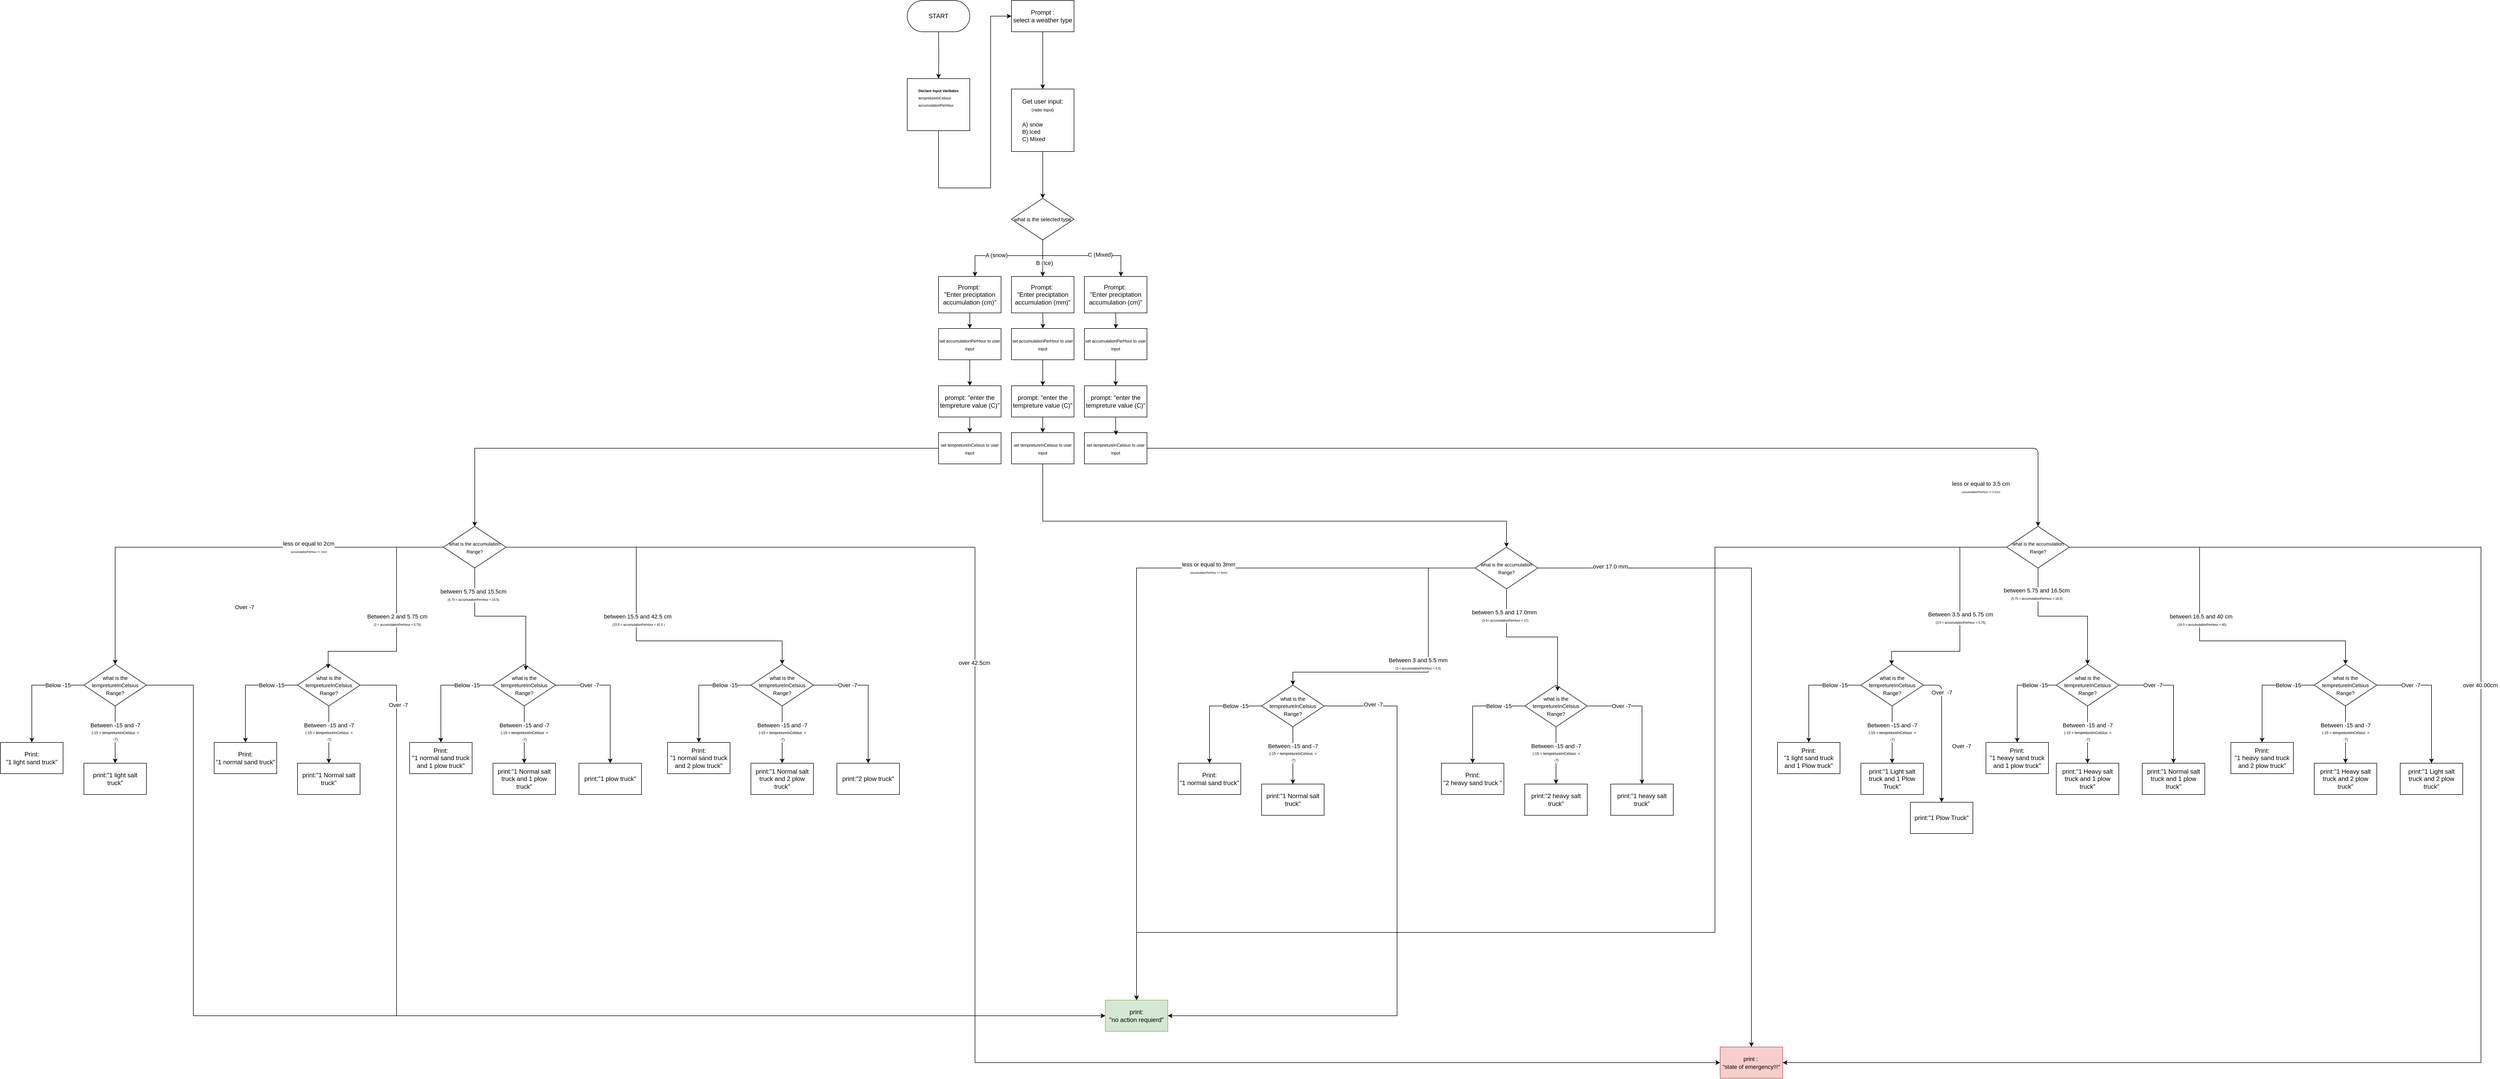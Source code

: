 <mxfile>
    <diagram name="Page-1" id="83dQylFwYcM_X9SIgNYe">
        <mxGraphModel dx="4459" dy="1749" grid="1" gridSize="10" guides="1" tooltips="1" connect="1" arrows="1" fold="1" page="1" pageScale="1" pageWidth="850" pageHeight="1100" math="0" shadow="0">
            <root>
                <mxCell id="0"/>
                <mxCell id="1" parent="0"/>
                <mxCell id="XnXurY0IdddFP7C4rbwQ-12" value="" style="edgeStyle=orthogonalEdgeStyle;rounded=0;orthogonalLoop=1;jettySize=auto;html=1;" parent="1" source="XnXurY0IdddFP7C4rbwQ-2" target="XnXurY0IdddFP7C4rbwQ-11" edge="1">
                    <mxGeometry relative="1" as="geometry">
                        <Array as="points">
                            <mxPoint x="980" y="440"/>
                            <mxPoint x="1080" y="440"/>
                            <mxPoint x="1080" y="110"/>
                        </Array>
                    </mxGeometry>
                </mxCell>
                <mxCell id="XnXurY0IdddFP7C4rbwQ-2" value="&lt;div style=&quot;&quot;&gt;&lt;span style=&quot;background-color: transparent; color: light-dark(rgb(0, 0, 0), rgb(255, 255, 255));&quot;&gt;&lt;font style=&quot;font-size: 7px;&quot;&gt;&lt;b&gt;Declare Input Varibales&lt;/b&gt;&lt;/font&gt;&lt;/span&gt;&lt;/div&gt;&lt;div style=&quot;text-align: left;&quot;&gt;&lt;font style=&quot;font-size: 7px;&quot;&gt;tempretureInCelsius&lt;/font&gt;&lt;/div&gt;&lt;div style=&quot;text-align: left;&quot;&gt;&lt;font style=&quot;font-size: 7px;&quot;&gt;accumulationPerHour&lt;/font&gt;&lt;/div&gt;&lt;div style=&quot;text-align: left;&quot;&gt;&lt;font style=&quot;font-size: 7px;&quot;&gt;&lt;br&gt;&lt;/font&gt;&lt;/div&gt;&lt;div style=&quot;&quot;&gt;&lt;font style=&quot;&quot;&gt;&lt;div style=&quot;font-size: 12px; text-align: center;&quot;&gt;&lt;br&gt;&lt;/div&gt;&lt;div style=&quot;&quot;&gt;&lt;div&gt;&lt;font style=&quot;font-size: 7px;&quot;&gt;&lt;div style=&quot;font-size: 12px;&quot;&gt;&lt;/div&gt;&lt;/font&gt;&lt;/div&gt;&lt;/div&gt;&lt;/font&gt;&lt;/div&gt;" style="rounded=0;whiteSpace=wrap;html=1;" parent="1" vertex="1">
                    <mxGeometry x="920" y="230" width="120" height="100" as="geometry"/>
                </mxCell>
                <mxCell id="XnXurY0IdddFP7C4rbwQ-6" style="edgeStyle=orthogonalEdgeStyle;rounded=0;orthogonalLoop=1;jettySize=auto;html=1;entryX=0.5;entryY=0;entryDx=0;entryDy=0;" parent="1" target="XnXurY0IdddFP7C4rbwQ-2" edge="1">
                    <mxGeometry relative="1" as="geometry">
                        <mxPoint x="980" y="140" as="sourcePoint"/>
                    </mxGeometry>
                </mxCell>
                <mxCell id="XnXurY0IdddFP7C4rbwQ-10" value="START" style="rounded=1;whiteSpace=wrap;html=1;border-radius=100;perimeterSpacing=100;glass=0;arcSize=50;" parent="1" vertex="1">
                    <mxGeometry x="920" y="80" width="120" height="60" as="geometry"/>
                </mxCell>
                <mxCell id="XnXurY0IdddFP7C4rbwQ-17" value="" style="edgeStyle=orthogonalEdgeStyle;rounded=0;orthogonalLoop=1;jettySize=auto;html=1;" parent="1" source="XnXurY0IdddFP7C4rbwQ-11" target="XnXurY0IdddFP7C4rbwQ-16" edge="1">
                    <mxGeometry relative="1" as="geometry"/>
                </mxCell>
                <mxCell id="XnXurY0IdddFP7C4rbwQ-11" value="Prompt :&lt;div&gt;select a weather type&lt;/div&gt;" style="whiteSpace=wrap;html=1;rounded=0;" parent="1" vertex="1">
                    <mxGeometry x="1120" y="80" width="120" height="60" as="geometry"/>
                </mxCell>
                <mxCell id="XnXurY0IdddFP7C4rbwQ-19" value="" style="edgeStyle=orthogonalEdgeStyle;rounded=0;orthogonalLoop=1;jettySize=auto;html=1;" parent="1" source="XnXurY0IdddFP7C4rbwQ-16" target="XnXurY0IdddFP7C4rbwQ-29" edge="1">
                    <mxGeometry relative="1" as="geometry">
                        <mxPoint x="1180" y="330" as="targetPoint"/>
                    </mxGeometry>
                </mxCell>
                <mxCell id="XnXurY0IdddFP7C4rbwQ-16" value="Get user input:&lt;div&gt;&lt;font style=&quot;font-size: 8px;&quot;&gt;(radio input)&lt;/font&gt;&lt;/div&gt;&lt;div&gt;&lt;span style=&quot;font-size: 8px;&quot;&gt;&lt;br&gt;&lt;/span&gt;&lt;div style=&quot;text-align: left;&quot;&gt;&lt;font style=&quot;font-size: 11px;&quot;&gt;A) snow&lt;/font&gt;&lt;/div&gt;&lt;div style=&quot;text-align: left;&quot;&gt;&lt;font style=&quot;font-size: 11px;&quot;&gt;B) Iced&lt;/font&gt;&lt;/div&gt;&lt;div style=&quot;text-align: left;&quot;&gt;&lt;font style=&quot;font-size: 11px;&quot;&gt;C) Mixed&lt;/font&gt;&lt;/div&gt;&lt;/div&gt;" style="whiteSpace=wrap;html=1;rounded=0;" parent="1" vertex="1">
                    <mxGeometry x="1120" y="250" width="120" height="120" as="geometry"/>
                </mxCell>
                <mxCell id="XnXurY0IdddFP7C4rbwQ-36" style="edgeStyle=orthogonalEdgeStyle;rounded=0;orthogonalLoop=1;jettySize=auto;html=1;" parent="1" source="XnXurY0IdddFP7C4rbwQ-29" target="XnXurY0IdddFP7C4rbwQ-32" edge="1">
                    <mxGeometry relative="1" as="geometry">
                        <Array as="points">
                            <mxPoint x="1180" y="570"/>
                            <mxPoint x="1050" y="570"/>
                        </Array>
                    </mxGeometry>
                </mxCell>
                <mxCell id="XnXurY0IdddFP7C4rbwQ-39" value="A (snow)" style="edgeLabel;html=1;align=center;verticalAlign=middle;resizable=0;points=[];" parent="XnXurY0IdddFP7C4rbwQ-36" vertex="1" connectable="0">
                    <mxGeometry x="0.197" y="-1" relative="1" as="geometry">
                        <mxPoint as="offset"/>
                    </mxGeometry>
                </mxCell>
                <mxCell id="XnXurY0IdddFP7C4rbwQ-37" style="edgeStyle=orthogonalEdgeStyle;rounded=0;orthogonalLoop=1;jettySize=auto;html=1;" parent="1" source="XnXurY0IdddFP7C4rbwQ-29" edge="1">
                    <mxGeometry relative="1" as="geometry">
                        <mxPoint x="1180" y="610" as="targetPoint"/>
                    </mxGeometry>
                </mxCell>
                <mxCell id="XnXurY0IdddFP7C4rbwQ-40" value="B (Ice)" style="edgeLabel;html=1;align=center;verticalAlign=middle;resizable=0;points=[];" parent="XnXurY0IdddFP7C4rbwQ-37" vertex="1" connectable="0">
                    <mxGeometry x="0.249" y="2" relative="1" as="geometry">
                        <mxPoint as="offset"/>
                    </mxGeometry>
                </mxCell>
                <mxCell id="XnXurY0IdddFP7C4rbwQ-38" style="edgeStyle=orthogonalEdgeStyle;rounded=0;orthogonalLoop=1;jettySize=auto;html=1;" parent="1" source="XnXurY0IdddFP7C4rbwQ-29" edge="1">
                    <mxGeometry relative="1" as="geometry">
                        <mxPoint x="1330.021" y="610" as="targetPoint"/>
                        <Array as="points">
                            <mxPoint x="1180" y="570"/>
                            <mxPoint x="1330" y="570"/>
                        </Array>
                    </mxGeometry>
                </mxCell>
                <mxCell id="XnXurY0IdddFP7C4rbwQ-41" value="C (Mixed)" style="edgeLabel;html=1;align=center;verticalAlign=middle;resizable=0;points=[];" parent="XnXurY0IdddFP7C4rbwQ-38" vertex="1" connectable="0">
                    <mxGeometry x="0.266" y="2" relative="1" as="geometry">
                        <mxPoint as="offset"/>
                    </mxGeometry>
                </mxCell>
                <mxCell id="XnXurY0IdddFP7C4rbwQ-29" value="&lt;font style=&quot;font-size: 10px;&quot;&gt;what is the selected type&lt;/font&gt;" style="rhombus;whiteSpace=wrap;html=1;" parent="1" vertex="1">
                    <mxGeometry x="1120" y="460" width="120" height="80" as="geometry"/>
                </mxCell>
                <mxCell id="XnXurY0IdddFP7C4rbwQ-103" value="" style="edgeStyle=orthogonalEdgeStyle;rounded=0;orthogonalLoop=1;jettySize=auto;html=1;" parent="1" source="XnXurY0IdddFP7C4rbwQ-32" target="XnXurY0IdddFP7C4rbwQ-102" edge="1">
                    <mxGeometry relative="1" as="geometry"/>
                </mxCell>
                <mxCell id="XnXurY0IdddFP7C4rbwQ-32" value="&lt;div&gt;&lt;font style=&quot;&quot;&gt;&lt;span style=&quot;text-align: left;&quot;&gt;Prompt:&amp;nbsp;&lt;/span&gt;&lt;/font&gt;&lt;/div&gt;&lt;div&gt;&lt;font style=&quot;&quot;&gt;&lt;span style=&quot;text-align: left;&quot;&gt;&quot;Enter preciptation accumulation (cm)&quot;&lt;/span&gt;&lt;/font&gt;&lt;/div&gt;" style="whiteSpace=wrap;html=1;" parent="1" vertex="1">
                    <mxGeometry x="980" y="610" width="120" height="70" as="geometry"/>
                </mxCell>
                <mxCell id="XnXurY0IdddFP7C4rbwQ-91" value="&lt;div&gt;&lt;font style=&quot;&quot;&gt;&lt;span style=&quot;text-align: left;&quot;&gt;Prompt:&amp;nbsp;&lt;/span&gt;&lt;/font&gt;&lt;/div&gt;&lt;div&gt;&lt;font style=&quot;&quot;&gt;&lt;span style=&quot;text-align: left;&quot;&gt;&quot;Enter preciptation accumulation (mm)&quot;&lt;/span&gt;&lt;/font&gt;&lt;/div&gt;" style="whiteSpace=wrap;html=1;" parent="1" vertex="1">
                    <mxGeometry x="1120" y="610" width="120" height="70" as="geometry"/>
                </mxCell>
                <mxCell id="XnXurY0IdddFP7C4rbwQ-92" value="&lt;div&gt;&lt;font style=&quot;&quot;&gt;&lt;span style=&quot;text-align: left;&quot;&gt;Prompt:&amp;nbsp;&lt;/span&gt;&lt;/font&gt;&lt;/div&gt;&lt;div&gt;&lt;font style=&quot;&quot;&gt;&lt;span style=&quot;text-align: left;&quot;&gt;&quot;Enter preciptation accumulation (cm)&quot;&lt;/span&gt;&lt;/font&gt;&lt;/div&gt;" style="whiteSpace=wrap;html=1;" parent="1" vertex="1">
                    <mxGeometry x="1260" y="610" width="120" height="70" as="geometry"/>
                </mxCell>
                <mxCell id="XnXurY0IdddFP7C4rbwQ-111" value="" style="edgeStyle=orthogonalEdgeStyle;rounded=0;orthogonalLoop=1;jettySize=auto;html=1;" parent="1" source="XnXurY0IdddFP7C4rbwQ-102" edge="1">
                    <mxGeometry relative="1" as="geometry">
                        <mxPoint x="1040" y="820" as="targetPoint"/>
                    </mxGeometry>
                </mxCell>
                <mxCell id="XnXurY0IdddFP7C4rbwQ-102" value="&lt;font style=&quot;font-size: 8px;&quot;&gt;set&amp;nbsp;&lt;span style=&quot;text-align: left;&quot;&gt;accumulationPerHour to user input&lt;/span&gt;&lt;/font&gt;" style="whiteSpace=wrap;html=1;" parent="1" vertex="1">
                    <mxGeometry x="980" y="710" width="120" height="60" as="geometry"/>
                </mxCell>
                <mxCell id="XnXurY0IdddFP7C4rbwQ-105" value="" style="edgeStyle=orthogonalEdgeStyle;rounded=0;orthogonalLoop=1;jettySize=auto;html=1;" parent="1" target="XnXurY0IdddFP7C4rbwQ-106" edge="1">
                    <mxGeometry relative="1" as="geometry">
                        <mxPoint x="1180" y="680" as="sourcePoint"/>
                    </mxGeometry>
                </mxCell>
                <mxCell id="XnXurY0IdddFP7C4rbwQ-110" value="" style="edgeStyle=orthogonalEdgeStyle;rounded=0;orthogonalLoop=1;jettySize=auto;html=1;" parent="1" source="XnXurY0IdddFP7C4rbwQ-106" edge="1">
                    <mxGeometry relative="1" as="geometry">
                        <mxPoint x="1180" y="820" as="targetPoint"/>
                    </mxGeometry>
                </mxCell>
                <mxCell id="XnXurY0IdddFP7C4rbwQ-106" value="&lt;font style=&quot;font-size: 8px;&quot;&gt;set&amp;nbsp;&lt;span style=&quot;text-align: left;&quot;&gt;accumulationPerHour to user input&lt;/span&gt;&lt;/font&gt;" style="whiteSpace=wrap;html=1;" parent="1" vertex="1">
                    <mxGeometry x="1120" y="710" width="120" height="60" as="geometry"/>
                </mxCell>
                <mxCell id="XnXurY0IdddFP7C4rbwQ-107" value="" style="edgeStyle=orthogonalEdgeStyle;rounded=0;orthogonalLoop=1;jettySize=auto;html=1;" parent="1" target="XnXurY0IdddFP7C4rbwQ-108" edge="1">
                    <mxGeometry relative="1" as="geometry">
                        <mxPoint x="1320" y="680" as="sourcePoint"/>
                    </mxGeometry>
                </mxCell>
                <mxCell id="XnXurY0IdddFP7C4rbwQ-109" value="" style="edgeStyle=orthogonalEdgeStyle;rounded=0;orthogonalLoop=1;jettySize=auto;html=1;" parent="1" source="XnXurY0IdddFP7C4rbwQ-108" edge="1">
                    <mxGeometry relative="1" as="geometry">
                        <mxPoint x="1320" y="820" as="targetPoint"/>
                    </mxGeometry>
                </mxCell>
                <mxCell id="XnXurY0IdddFP7C4rbwQ-108" value="&lt;font style=&quot;font-size: 8px;&quot;&gt;set&amp;nbsp;&lt;span style=&quot;text-align: left;&quot;&gt;accumulationPerHour to user input&lt;/span&gt;&lt;/font&gt;" style="whiteSpace=wrap;html=1;" parent="1" vertex="1">
                    <mxGeometry x="1260" y="710" width="120" height="60" as="geometry"/>
                </mxCell>
                <mxCell id="XnXurY0IdddFP7C4rbwQ-187" style="edgeStyle=orthogonalEdgeStyle;rounded=0;orthogonalLoop=1;jettySize=auto;html=1;" parent="1" source="XnXurY0IdddFP7C4rbwQ-115" target="XnXurY0IdddFP7C4rbwQ-183" edge="1">
                    <mxGeometry relative="1" as="geometry">
                        <Array as="points">
                            <mxPoint x="400" y="1130"/>
                            <mxPoint x="400" y="1310"/>
                            <mxPoint x="680" y="1310"/>
                        </Array>
                    </mxGeometry>
                </mxCell>
                <mxCell id="XnXurY0IdddFP7C4rbwQ-189" value="between 15.5 and 42.5 cm&amp;nbsp;&lt;div&gt;&lt;span style=&quot;font-size: 6px;&quot;&gt;(15.5 &amp;lt;&amp;nbsp;&lt;/span&gt;&lt;span style=&quot;color: light-dark(rgb(0, 0, 0), rgb(255, 255, 255)); font-size: 6px; text-wrap: wrap; background-color: rgb(251, 251, 251); text-align: left;&quot;&gt;accumulationPerHour &amp;lt; 42.5&amp;nbsp;&lt;/span&gt;&lt;span style=&quot;color: light-dark(rgb(0, 0, 0), rgb(255, 255, 255)); font-size: 6px; background-color: light-dark(#ffffff, var(--ge-dark-color, #121212));&quot;&gt;)&lt;/span&gt;&lt;br&gt;&lt;/div&gt;" style="edgeLabel;html=1;align=center;verticalAlign=middle;resizable=0;points=[];" parent="XnXurY0IdddFP7C4rbwQ-187" vertex="1" connectable="0">
                    <mxGeometry x="-0.632" y="6" relative="1" as="geometry">
                        <mxPoint x="115" y="146" as="offset"/>
                    </mxGeometry>
                </mxCell>
                <mxCell id="XnXurY0IdddFP7C4rbwQ-191" style="edgeStyle=orthogonalEdgeStyle;rounded=0;orthogonalLoop=1;jettySize=auto;html=1;" parent="1" source="XnXurY0IdddFP7C4rbwQ-115" target="XnXurY0IdddFP7C4rbwQ-253" edge="1">
                    <mxGeometry relative="1" as="geometry">
                        <mxPoint x="930.059" y="1780" as="targetPoint"/>
                        <Array as="points">
                            <mxPoint x="1050" y="1130"/>
                            <mxPoint x="1050" y="2120"/>
                            <mxPoint x="2470" y="2120"/>
                        </Array>
                    </mxGeometry>
                </mxCell>
                <mxCell id="XnXurY0IdddFP7C4rbwQ-192" value="over 42.5cm&amp;nbsp;" style="edgeLabel;html=1;align=center;verticalAlign=middle;resizable=0;points=[];" parent="XnXurY0IdddFP7C4rbwQ-191" vertex="1" connectable="0">
                    <mxGeometry x="-0.324" relative="1" as="geometry">
                        <mxPoint as="offset"/>
                    </mxGeometry>
                </mxCell>
                <mxCell id="XnXurY0IdddFP7C4rbwQ-115" value="&lt;font style=&quot;font-size: 9px;&quot;&gt;what is the accumulation Range?&lt;/font&gt;" style="rhombus;whiteSpace=wrap;html=1;" parent="1" vertex="1">
                    <mxGeometry x="30" y="1090" width="120" height="80" as="geometry"/>
                </mxCell>
                <mxCell id="XnXurY0IdddFP7C4rbwQ-124" style="edgeStyle=orthogonalEdgeStyle;rounded=0;orthogonalLoop=1;jettySize=auto;html=1;" parent="1" source="XnXurY0IdddFP7C4rbwQ-116" target="XnXurY0IdddFP7C4rbwQ-119" edge="1">
                    <mxGeometry relative="1" as="geometry"/>
                </mxCell>
                <mxCell id="XnXurY0IdddFP7C4rbwQ-116" value="prompt: &quot;enter the tempreture value (C)&quot;" style="rounded=0;whiteSpace=wrap;html=1;" parent="1" vertex="1">
                    <mxGeometry x="980" y="820" width="120" height="60" as="geometry"/>
                </mxCell>
                <mxCell id="XnXurY0IdddFP7C4rbwQ-123" style="edgeStyle=orthogonalEdgeStyle;rounded=0;orthogonalLoop=1;jettySize=auto;html=1;" parent="1" source="XnXurY0IdddFP7C4rbwQ-117" target="XnXurY0IdddFP7C4rbwQ-120" edge="1">
                    <mxGeometry relative="1" as="geometry"/>
                </mxCell>
                <mxCell id="XnXurY0IdddFP7C4rbwQ-117" value="prompt: &quot;enter the tempreture value (C)&quot;" style="rounded=0;whiteSpace=wrap;html=1;" parent="1" vertex="1">
                    <mxGeometry x="1120" y="820" width="120" height="60" as="geometry"/>
                </mxCell>
                <mxCell id="XnXurY0IdddFP7C4rbwQ-118" value="prompt: &quot;enter the tempreture value (C)&quot;" style="rounded=0;whiteSpace=wrap;html=1;" parent="1" vertex="1">
                    <mxGeometry x="1260" y="820" width="120" height="60" as="geometry"/>
                </mxCell>
                <mxCell id="XnXurY0IdddFP7C4rbwQ-119" value="&lt;span style=&quot;font-size: 8px;&quot;&gt;set tempretureInCelsius to user input&lt;/span&gt;" style="whiteSpace=wrap;html=1;" parent="1" vertex="1">
                    <mxGeometry x="980" y="910" width="120" height="60" as="geometry"/>
                </mxCell>
                <mxCell id="XnXurY0IdddFP7C4rbwQ-254" style="edgeStyle=orthogonalEdgeStyle;rounded=0;orthogonalLoop=1;jettySize=auto;html=1;" parent="1" source="XnXurY0IdddFP7C4rbwQ-120" target="XnXurY0IdddFP7C4rbwQ-203" edge="1">
                    <mxGeometry relative="1" as="geometry">
                        <Array as="points">
                            <mxPoint x="1180" y="1080"/>
                            <mxPoint x="2070" y="1080"/>
                        </Array>
                    </mxGeometry>
                </mxCell>
                <mxCell id="XnXurY0IdddFP7C4rbwQ-120" value="&lt;span style=&quot;font-size: 8px;&quot;&gt;set tempretureInCelsius to user input&lt;/span&gt;" style="whiteSpace=wrap;html=1;" parent="1" vertex="1">
                    <mxGeometry x="1120" y="910" width="120" height="60" as="geometry"/>
                </mxCell>
                <mxCell id="3" style="edgeStyle=orthogonalEdgeStyle;html=1;entryX=0.5;entryY=0;entryDx=0;entryDy=0;elbow=vertical;" edge="1" parent="1" source="XnXurY0IdddFP7C4rbwQ-121" target="XnXurY0IdddFP7C4rbwQ-263">
                    <mxGeometry relative="1" as="geometry"/>
                </mxCell>
                <mxCell id="XnXurY0IdddFP7C4rbwQ-121" value="&lt;span style=&quot;font-size: 8px;&quot;&gt;set tempretureInCelsius to user input&lt;/span&gt;" style="whiteSpace=wrap;html=1;" parent="1" vertex="1">
                    <mxGeometry x="1260" y="910" width="120" height="60" as="geometry"/>
                </mxCell>
                <mxCell id="XnXurY0IdddFP7C4rbwQ-122" style="edgeStyle=orthogonalEdgeStyle;rounded=0;orthogonalLoop=1;jettySize=auto;html=1;entryX=0.507;entryY=0.079;entryDx=0;entryDy=0;entryPerimeter=0;" parent="1" source="XnXurY0IdddFP7C4rbwQ-118" target="XnXurY0IdddFP7C4rbwQ-121" edge="1">
                    <mxGeometry relative="1" as="geometry"/>
                </mxCell>
                <mxCell id="XnXurY0IdddFP7C4rbwQ-127" value="" style="edgeStyle=orthogonalEdgeStyle;rounded=0;orthogonalLoop=1;jettySize=auto;html=1;" parent="1" source="XnXurY0IdddFP7C4rbwQ-131" edge="1">
                    <mxGeometry relative="1" as="geometry">
                        <mxPoint x="-600.003" y="1285.004" as="sourcePoint"/>
                        <mxPoint x="-600" y="1375" as="targetPoint"/>
                        <Array as="points">
                            <mxPoint x="-600" y="1365"/>
                        </Array>
                    </mxGeometry>
                </mxCell>
                <mxCell id="XnXurY0IdddFP7C4rbwQ-132" value="" style="edgeStyle=orthogonalEdgeStyle;rounded=0;orthogonalLoop=1;jettySize=auto;html=1;" parent="1" source="XnXurY0IdddFP7C4rbwQ-115" target="XnXurY0IdddFP7C4rbwQ-131" edge="1">
                    <mxGeometry relative="1" as="geometry">
                        <mxPoint x="90" y="1170" as="sourcePoint"/>
                        <mxPoint x="90" y="1260" as="targetPoint"/>
                        <Array as="points"/>
                    </mxGeometry>
                </mxCell>
                <mxCell id="XnXurY0IdddFP7C4rbwQ-133" value="less or equal to 2cm&lt;div&gt;&lt;font style=&quot;font-size: 5px;&quot;&gt;(&lt;span style=&quot;background-color: rgb(251, 251, 251); text-align: left; text-wrap: wrap; color: light-dark(rgb(0, 0, 0), rgb(255, 255, 255));&quot;&gt;accumulationPerHour&amp;nbsp;&lt;/span&gt;&lt;span style=&quot;background-color: light-dark(#ffffff, var(--ge-dark-color, #121212)); color: light-dark(rgb(0, 0, 0), rgb(255, 255, 255));&quot;&gt;&amp;lt;= 2cm)&lt;/span&gt;&lt;/font&gt;&lt;/div&gt;" style="edgeLabel;html=1;align=center;verticalAlign=middle;resizable=0;points=[];" parent="XnXurY0IdddFP7C4rbwQ-132" vertex="1" connectable="0">
                    <mxGeometry x="-0.192" relative="1" as="geometry">
                        <mxPoint x="86" as="offset"/>
                    </mxGeometry>
                </mxCell>
                <mxCell id="XnXurY0IdddFP7C4rbwQ-135" value="" style="edgeStyle=orthogonalEdgeStyle;rounded=0;orthogonalLoop=1;jettySize=auto;html=1;" parent="1" source="XnXurY0IdddFP7C4rbwQ-131" target="XnXurY0IdddFP7C4rbwQ-134" edge="1">
                    <mxGeometry relative="1" as="geometry"/>
                </mxCell>
                <mxCell id="XnXurY0IdddFP7C4rbwQ-136" value="Below -15" style="edgeLabel;html=1;align=center;verticalAlign=middle;resizable=0;points=[];" parent="XnXurY0IdddFP7C4rbwQ-135" vertex="1" connectable="0">
                    <mxGeometry x="-0.287" y="-2" relative="1" as="geometry">
                        <mxPoint x="25" y="2" as="offset"/>
                    </mxGeometry>
                </mxCell>
                <mxCell id="XnXurY0IdddFP7C4rbwQ-138" style="edgeStyle=orthogonalEdgeStyle;rounded=0;orthogonalLoop=1;jettySize=auto;html=1;" parent="1" source="XnXurY0IdddFP7C4rbwQ-131" target="XnXurY0IdddFP7C4rbwQ-137" edge="1">
                    <mxGeometry relative="1" as="geometry"/>
                </mxCell>
                <mxCell id="XnXurY0IdddFP7C4rbwQ-139" value="Between -15 and -7&lt;div&gt;&lt;font style=&quot;font-size: 7px;&quot;&gt;(-15 &amp;lt;&amp;nbsp;&lt;span style=&quot;background-color: rgb(251, 251, 251); text-wrap: wrap; color: light-dark(rgb(0, 0, 0), rgb(255, 255, 255));&quot;&gt;tempretureInCelsius&lt;/span&gt;&lt;span style=&quot;background-color: rgb(251, 251, 251); text-wrap: wrap; color: light-dark(rgb(0, 0, 0), rgb(255, 255, 255));&quot;&gt;&amp;nbsp; &amp;lt; -7&lt;/span&gt;&lt;span style=&quot;background-color: light-dark(#ffffff, var(--ge-dark-color, #121212)); color: light-dark(rgb(0, 0, 0), rgb(255, 255, 255));&quot;&gt;)&lt;/span&gt;&lt;/font&gt;&lt;/div&gt;" style="edgeLabel;html=1;align=center;verticalAlign=middle;resizable=0;points=[];" parent="XnXurY0IdddFP7C4rbwQ-138" vertex="1" connectable="0">
                    <mxGeometry x="-0.688" relative="1" as="geometry">
                        <mxPoint y="33" as="offset"/>
                    </mxGeometry>
                </mxCell>
                <mxCell id="XnXurY0IdddFP7C4rbwQ-144" style="edgeStyle=orthogonalEdgeStyle;rounded=0;orthogonalLoop=1;jettySize=auto;html=1;" parent="1" source="XnXurY0IdddFP7C4rbwQ-131" target="XnXurY0IdddFP7C4rbwQ-143" edge="1">
                    <mxGeometry relative="1" as="geometry">
                        <Array as="points">
                            <mxPoint x="-450" y="1395"/>
                            <mxPoint x="-450" y="2030"/>
                        </Array>
                    </mxGeometry>
                </mxCell>
                <mxCell id="XnXurY0IdddFP7C4rbwQ-145" value="Over -7" style="edgeLabel;html=1;align=center;verticalAlign=middle;resizable=0;points=[];" parent="XnXurY0IdddFP7C4rbwQ-144" vertex="1" connectable="0">
                    <mxGeometry x="0.211" y="-5" relative="1" as="geometry">
                        <mxPoint x="-676" y="-790" as="offset"/>
                    </mxGeometry>
                </mxCell>
                <mxCell id="XnXurY0IdddFP7C4rbwQ-131" value="&lt;font size=&quot;1&quot;&gt;what is the tempretureInCelsius Range?&lt;/font&gt;" style="rhombus;whiteSpace=wrap;html=1;" parent="1" vertex="1">
                    <mxGeometry x="-660" y="1355" width="120" height="80" as="geometry"/>
                </mxCell>
                <mxCell id="XnXurY0IdddFP7C4rbwQ-134" value="Print:&lt;div&gt;&quot;1 light sand truck&quot;&lt;/div&gt;" style="whiteSpace=wrap;html=1;" parent="1" vertex="1">
                    <mxGeometry x="-820" y="1505" width="120" height="60" as="geometry"/>
                </mxCell>
                <mxCell id="XnXurY0IdddFP7C4rbwQ-137" value="&lt;div&gt;print:&quot;1 light salt truck&quot;&lt;/div&gt;" style="whiteSpace=wrap;html=1;" parent="1" vertex="1">
                    <mxGeometry x="-660" y="1545" width="120" height="60" as="geometry"/>
                </mxCell>
                <mxCell id="XnXurY0IdddFP7C4rbwQ-143" value="print:&lt;div&gt;&quot;no action requierd&quot;&lt;/div&gt;" style="whiteSpace=wrap;html=1;fillColor=#d5e8d4;strokeColor=#82b366;" parent="1" vertex="1">
                    <mxGeometry x="1300" y="2000" width="120" height="60" as="geometry"/>
                </mxCell>
                <mxCell id="XnXurY0IdddFP7C4rbwQ-147" value="" style="edgeStyle=orthogonalEdgeStyle;rounded=0;orthogonalLoop=1;jettySize=auto;html=1;" parent="1" source="XnXurY0IdddFP7C4rbwQ-152" edge="1">
                    <mxGeometry relative="1" as="geometry">
                        <mxPoint x="-190.003" y="1285.004" as="sourcePoint"/>
                        <mxPoint x="-190" y="1375" as="targetPoint"/>
                        <Array as="points">
                            <mxPoint x="-190" y="1365"/>
                        </Array>
                    </mxGeometry>
                </mxCell>
                <mxCell id="XnXurY0IdddFP7C4rbwQ-148" value="" style="edgeStyle=orthogonalEdgeStyle;rounded=0;orthogonalLoop=1;jettySize=auto;html=1;" parent="1" source="XnXurY0IdddFP7C4rbwQ-152" target="XnXurY0IdddFP7C4rbwQ-153" edge="1">
                    <mxGeometry relative="1" as="geometry"/>
                </mxCell>
                <mxCell id="XnXurY0IdddFP7C4rbwQ-149" value="Below -15" style="edgeLabel;html=1;align=center;verticalAlign=middle;resizable=0;points=[];" parent="XnXurY0IdddFP7C4rbwQ-148" vertex="1" connectable="0">
                    <mxGeometry x="-0.287" y="-2" relative="1" as="geometry">
                        <mxPoint x="25" y="2" as="offset"/>
                    </mxGeometry>
                </mxCell>
                <mxCell id="XnXurY0IdddFP7C4rbwQ-150" style="edgeStyle=orthogonalEdgeStyle;rounded=0;orthogonalLoop=1;jettySize=auto;html=1;" parent="1" source="XnXurY0IdddFP7C4rbwQ-152" target="XnXurY0IdddFP7C4rbwQ-154" edge="1">
                    <mxGeometry relative="1" as="geometry"/>
                </mxCell>
                <mxCell id="XnXurY0IdddFP7C4rbwQ-151" value="Between -15 and -7&lt;div&gt;&lt;font style=&quot;font-size: 7px;&quot;&gt;(-15 &amp;lt;&amp;nbsp;&lt;span style=&quot;background-color: rgb(251, 251, 251); text-wrap: wrap; color: light-dark(rgb(0, 0, 0), rgb(255, 255, 255));&quot;&gt;tempretureInCelsius&lt;/span&gt;&lt;span style=&quot;background-color: rgb(251, 251, 251); text-wrap: wrap; color: light-dark(rgb(0, 0, 0), rgb(255, 255, 255));&quot;&gt;&amp;nbsp; &amp;lt; -7&lt;/span&gt;&lt;span style=&quot;background-color: light-dark(#ffffff, var(--ge-dark-color, #121212)); color: light-dark(rgb(0, 0, 0), rgb(255, 255, 255));&quot;&gt;)&lt;/span&gt;&lt;/font&gt;&lt;/div&gt;" style="edgeLabel;html=1;align=center;verticalAlign=middle;resizable=0;points=[];" parent="XnXurY0IdddFP7C4rbwQ-150" vertex="1" connectable="0">
                    <mxGeometry x="-0.688" relative="1" as="geometry">
                        <mxPoint y="33" as="offset"/>
                    </mxGeometry>
                </mxCell>
                <mxCell id="XnXurY0IdddFP7C4rbwQ-158" style="edgeStyle=orthogonalEdgeStyle;rounded=0;orthogonalLoop=1;jettySize=auto;html=1;" parent="1" source="XnXurY0IdddFP7C4rbwQ-152" target="XnXurY0IdddFP7C4rbwQ-143" edge="1">
                    <mxGeometry relative="1" as="geometry">
                        <Array as="points">
                            <mxPoint x="-60" y="1395"/>
                            <mxPoint x="-60" y="2030"/>
                        </Array>
                    </mxGeometry>
                </mxCell>
                <mxCell id="XnXurY0IdddFP7C4rbwQ-159" value="Over -7" style="edgeLabel;html=1;align=center;verticalAlign=middle;resizable=0;points=[];" parent="XnXurY0IdddFP7C4rbwQ-158" vertex="1" connectable="0">
                    <mxGeometry x="-0.896" y="3" relative="1" as="geometry">
                        <mxPoint as="offset"/>
                    </mxGeometry>
                </mxCell>
                <mxCell id="XnXurY0IdddFP7C4rbwQ-152" value="&lt;font size=&quot;1&quot;&gt;what is the tempretureInCelsius Range?&lt;/font&gt;" style="rhombus;whiteSpace=wrap;html=1;" parent="1" vertex="1">
                    <mxGeometry x="-250" y="1355" width="120" height="80" as="geometry"/>
                </mxCell>
                <mxCell id="XnXurY0IdddFP7C4rbwQ-153" value="Print:&lt;div&gt;&quot;1 normal sand truck&quot;&lt;/div&gt;" style="whiteSpace=wrap;html=1;" parent="1" vertex="1">
                    <mxGeometry x="-410" y="1505" width="120" height="60" as="geometry"/>
                </mxCell>
                <mxCell id="XnXurY0IdddFP7C4rbwQ-154" value="&lt;div&gt;print:&quot;1 Normal salt truck&quot;&lt;/div&gt;" style="whiteSpace=wrap;html=1;" parent="1" vertex="1">
                    <mxGeometry x="-250" y="1545" width="120" height="60" as="geometry"/>
                </mxCell>
                <mxCell id="XnXurY0IdddFP7C4rbwQ-155" style="edgeStyle=orthogonalEdgeStyle;rounded=0;orthogonalLoop=1;jettySize=auto;html=1;entryX=0.489;entryY=0.098;entryDx=0;entryDy=0;entryPerimeter=0;" parent="1" source="XnXurY0IdddFP7C4rbwQ-115" target="XnXurY0IdddFP7C4rbwQ-152" edge="1">
                    <mxGeometry relative="1" as="geometry">
                        <Array as="points">
                            <mxPoint x="-60" y="1130"/>
                            <mxPoint x="-60" y="1330"/>
                            <mxPoint x="-191" y="1330"/>
                        </Array>
                    </mxGeometry>
                </mxCell>
                <mxCell id="XnXurY0IdddFP7C4rbwQ-156" value="Between 2 and 5.75 cm&lt;div&gt;&lt;font style=&quot;font-size: 6px;&quot;&gt;(2 &amp;lt;&amp;nbsp;&lt;span style=&quot;background-color: rgb(251, 251, 251); text-align: left; text-wrap: wrap; color: light-dark(rgb(0, 0, 0), rgb(255, 255, 255));&quot;&gt;accumulationPerHour &amp;lt; 5.75&lt;/span&gt;&lt;span style=&quot;background-color: light-dark(#ffffff, var(--ge-dark-color, #121212)); color: light-dark(rgb(0, 0, 0), rgb(255, 255, 255));&quot;&gt;)&lt;/span&gt;&lt;/font&gt;&lt;/div&gt;" style="edgeLabel;html=1;align=center;verticalAlign=middle;resizable=0;points=[];" parent="XnXurY0IdddFP7C4rbwQ-155" vertex="1" connectable="0">
                    <mxGeometry x="0.084" relative="1" as="geometry">
                        <mxPoint x="1" y="-16" as="offset"/>
                    </mxGeometry>
                </mxCell>
                <mxCell id="XnXurY0IdddFP7C4rbwQ-160" value="" style="edgeStyle=orthogonalEdgeStyle;rounded=0;orthogonalLoop=1;jettySize=auto;html=1;" parent="1" source="XnXurY0IdddFP7C4rbwQ-165" edge="1">
                    <mxGeometry relative="1" as="geometry">
                        <mxPoint x="184.997" y="1285.004" as="sourcePoint"/>
                        <mxPoint x="185" y="1375" as="targetPoint"/>
                        <Array as="points">
                            <mxPoint x="185" y="1365"/>
                        </Array>
                    </mxGeometry>
                </mxCell>
                <mxCell id="XnXurY0IdddFP7C4rbwQ-161" value="" style="edgeStyle=orthogonalEdgeStyle;rounded=0;orthogonalLoop=1;jettySize=auto;html=1;" parent="1" source="XnXurY0IdddFP7C4rbwQ-165" target="XnXurY0IdddFP7C4rbwQ-166" edge="1">
                    <mxGeometry relative="1" as="geometry"/>
                </mxCell>
                <mxCell id="XnXurY0IdddFP7C4rbwQ-162" value="Below -15" style="edgeLabel;html=1;align=center;verticalAlign=middle;resizable=0;points=[];" parent="XnXurY0IdddFP7C4rbwQ-161" vertex="1" connectable="0">
                    <mxGeometry x="-0.287" y="-2" relative="1" as="geometry">
                        <mxPoint x="25" y="2" as="offset"/>
                    </mxGeometry>
                </mxCell>
                <mxCell id="XnXurY0IdddFP7C4rbwQ-163" style="edgeStyle=orthogonalEdgeStyle;rounded=0;orthogonalLoop=1;jettySize=auto;html=1;" parent="1" source="XnXurY0IdddFP7C4rbwQ-165" target="XnXurY0IdddFP7C4rbwQ-167" edge="1">
                    <mxGeometry relative="1" as="geometry"/>
                </mxCell>
                <mxCell id="XnXurY0IdddFP7C4rbwQ-164" value="Between -15 and -7&lt;div&gt;&lt;font style=&quot;font-size: 7px;&quot;&gt;(-15 &amp;lt;&amp;nbsp;&lt;span style=&quot;background-color: rgb(251, 251, 251); text-wrap: wrap; color: light-dark(rgb(0, 0, 0), rgb(255, 255, 255));&quot;&gt;tempretureInCelsius&lt;/span&gt;&lt;span style=&quot;background-color: rgb(251, 251, 251); text-wrap: wrap; color: light-dark(rgb(0, 0, 0), rgb(255, 255, 255));&quot;&gt;&amp;nbsp; &amp;lt; -7&lt;/span&gt;&lt;span style=&quot;background-color: light-dark(#ffffff, var(--ge-dark-color, #121212)); color: light-dark(rgb(0, 0, 0), rgb(255, 255, 255));&quot;&gt;)&lt;/span&gt;&lt;/font&gt;&lt;/div&gt;" style="edgeLabel;html=1;align=center;verticalAlign=middle;resizable=0;points=[];" parent="XnXurY0IdddFP7C4rbwQ-163" vertex="1" connectable="0">
                    <mxGeometry x="-0.688" relative="1" as="geometry">
                        <mxPoint y="33" as="offset"/>
                    </mxGeometry>
                </mxCell>
                <mxCell id="XnXurY0IdddFP7C4rbwQ-172" style="edgeStyle=orthogonalEdgeStyle;rounded=0;orthogonalLoop=1;jettySize=auto;html=1;" parent="1" source="XnXurY0IdddFP7C4rbwQ-165" target="XnXurY0IdddFP7C4rbwQ-171" edge="1">
                    <mxGeometry relative="1" as="geometry"/>
                </mxCell>
                <mxCell id="XnXurY0IdddFP7C4rbwQ-173" value="Over -7" style="edgeLabel;html=1;align=center;verticalAlign=middle;resizable=0;points=[];" parent="XnXurY0IdddFP7C4rbwQ-172" vertex="1" connectable="0">
                    <mxGeometry x="-0.765" y="-1" relative="1" as="geometry">
                        <mxPoint x="35" y="-1" as="offset"/>
                    </mxGeometry>
                </mxCell>
                <mxCell id="XnXurY0IdddFP7C4rbwQ-165" value="&lt;font size=&quot;1&quot;&gt;what is the tempretureInCelsius Range?&lt;/font&gt;" style="rhombus;whiteSpace=wrap;html=1;" parent="1" vertex="1">
                    <mxGeometry x="125" y="1355" width="120" height="80" as="geometry"/>
                </mxCell>
                <mxCell id="XnXurY0IdddFP7C4rbwQ-166" value="Print:&lt;div&gt;&quot;1 normal sand truck and 1 plow truck&quot;&lt;/div&gt;" style="whiteSpace=wrap;html=1;" parent="1" vertex="1">
                    <mxGeometry x="-35" y="1505" width="120" height="60" as="geometry"/>
                </mxCell>
                <mxCell id="XnXurY0IdddFP7C4rbwQ-167" value="&lt;div&gt;print:&quot;1 Normal salt truck&amp;nbsp;&lt;span style=&quot;background-color: transparent; color: light-dark(rgb(0, 0, 0), rgb(255, 255, 255));&quot;&gt;and 1 plow truck&lt;/span&gt;&lt;span style=&quot;background-color: transparent; color: light-dark(rgb(0, 0, 0), rgb(255, 255, 255));&quot;&gt;&quot;&lt;/span&gt;&lt;/div&gt;" style="whiteSpace=wrap;html=1;" parent="1" vertex="1">
                    <mxGeometry x="125" y="1545" width="120" height="60" as="geometry"/>
                </mxCell>
                <mxCell id="XnXurY0IdddFP7C4rbwQ-169" style="edgeStyle=orthogonalEdgeStyle;rounded=0;orthogonalLoop=1;jettySize=auto;html=1;entryX=0.525;entryY=0.141;entryDx=0;entryDy=0;entryPerimeter=0;" parent="1" source="XnXurY0IdddFP7C4rbwQ-115" target="XnXurY0IdddFP7C4rbwQ-165" edge="1">
                    <mxGeometry relative="1" as="geometry"/>
                </mxCell>
                <mxCell id="XnXurY0IdddFP7C4rbwQ-170" value="between 5.75 and 15.5cm&lt;div&gt;&lt;font style=&quot;font-size: 6px;&quot;&gt;(5.75 &amp;lt;&amp;nbsp;&lt;span style=&quot;background-color: rgb(251, 251, 251); text-align: left; text-wrap: wrap; color: light-dark(rgb(0, 0, 0), rgb(255, 255, 255));&quot;&gt;accumulationPerHour &amp;lt; 15.5&lt;/span&gt;&lt;span style=&quot;background-color: light-dark(#ffffff, var(--ge-dark-color, #121212)); color: light-dark(rgb(0, 0, 0), rgb(255, 255, 255));&quot;&gt;)&lt;/span&gt;&lt;/font&gt;&lt;/div&gt;" style="edgeLabel;html=1;align=center;verticalAlign=middle;resizable=0;points=[];" parent="XnXurY0IdddFP7C4rbwQ-169" vertex="1" connectable="0">
                    <mxGeometry x="-0.647" y="-3" relative="1" as="geometry">
                        <mxPoint as="offset"/>
                    </mxGeometry>
                </mxCell>
                <mxCell id="XnXurY0IdddFP7C4rbwQ-171" value="&lt;div&gt;print:&quot;&lt;span style=&quot;background-color: transparent; color: light-dark(rgb(0, 0, 0), rgb(255, 255, 255));&quot;&gt;1 plow truck&lt;/span&gt;&lt;span style=&quot;background-color: transparent; color: light-dark(rgb(0, 0, 0), rgb(255, 255, 255));&quot;&gt;&quot;&lt;/span&gt;&lt;/div&gt;" style="whiteSpace=wrap;html=1;" parent="1" vertex="1">
                    <mxGeometry x="290" y="1545" width="120" height="60" as="geometry"/>
                </mxCell>
                <mxCell id="XnXurY0IdddFP7C4rbwQ-176" value="" style="edgeStyle=orthogonalEdgeStyle;rounded=0;orthogonalLoop=1;jettySize=auto;html=1;" parent="1" source="XnXurY0IdddFP7C4rbwQ-183" edge="1">
                    <mxGeometry relative="1" as="geometry">
                        <mxPoint x="679.997" y="1285.004" as="sourcePoint"/>
                        <mxPoint x="680" y="1375" as="targetPoint"/>
                        <Array as="points">
                            <mxPoint x="680" y="1365"/>
                        </Array>
                    </mxGeometry>
                </mxCell>
                <mxCell id="XnXurY0IdddFP7C4rbwQ-177" value="" style="edgeStyle=orthogonalEdgeStyle;rounded=0;orthogonalLoop=1;jettySize=auto;html=1;" parent="1" source="XnXurY0IdddFP7C4rbwQ-183" target="XnXurY0IdddFP7C4rbwQ-184" edge="1">
                    <mxGeometry relative="1" as="geometry"/>
                </mxCell>
                <mxCell id="XnXurY0IdddFP7C4rbwQ-178" value="Below -15" style="edgeLabel;html=1;align=center;verticalAlign=middle;resizable=0;points=[];" parent="XnXurY0IdddFP7C4rbwQ-177" vertex="1" connectable="0">
                    <mxGeometry x="-0.287" y="-2" relative="1" as="geometry">
                        <mxPoint x="25" y="2" as="offset"/>
                    </mxGeometry>
                </mxCell>
                <mxCell id="XnXurY0IdddFP7C4rbwQ-179" style="edgeStyle=orthogonalEdgeStyle;rounded=0;orthogonalLoop=1;jettySize=auto;html=1;" parent="1" source="XnXurY0IdddFP7C4rbwQ-183" target="XnXurY0IdddFP7C4rbwQ-185" edge="1">
                    <mxGeometry relative="1" as="geometry"/>
                </mxCell>
                <mxCell id="XnXurY0IdddFP7C4rbwQ-180" value="Between -15 and -7&lt;div&gt;&lt;font style=&quot;font-size: 7px;&quot;&gt;(-15 &amp;lt;&amp;nbsp;&lt;span style=&quot;background-color: rgb(251, 251, 251); text-wrap: wrap; color: light-dark(rgb(0, 0, 0), rgb(255, 255, 255));&quot;&gt;tempretureInCelsius&lt;/span&gt;&lt;span style=&quot;background-color: rgb(251, 251, 251); text-wrap: wrap; color: light-dark(rgb(0, 0, 0), rgb(255, 255, 255));&quot;&gt;&amp;nbsp; &amp;lt; -7&lt;/span&gt;&lt;span style=&quot;background-color: light-dark(#ffffff, var(--ge-dark-color, #121212)); color: light-dark(rgb(0, 0, 0), rgb(255, 255, 255));&quot;&gt;)&lt;/span&gt;&lt;/font&gt;&lt;/div&gt;" style="edgeLabel;html=1;align=center;verticalAlign=middle;resizable=0;points=[];" parent="XnXurY0IdddFP7C4rbwQ-179" vertex="1" connectable="0">
                    <mxGeometry x="-0.688" relative="1" as="geometry">
                        <mxPoint y="33" as="offset"/>
                    </mxGeometry>
                </mxCell>
                <mxCell id="XnXurY0IdddFP7C4rbwQ-181" style="edgeStyle=orthogonalEdgeStyle;rounded=0;orthogonalLoop=1;jettySize=auto;html=1;" parent="1" source="XnXurY0IdddFP7C4rbwQ-183" target="XnXurY0IdddFP7C4rbwQ-186" edge="1">
                    <mxGeometry relative="1" as="geometry"/>
                </mxCell>
                <mxCell id="XnXurY0IdddFP7C4rbwQ-182" value="Over -7" style="edgeLabel;html=1;align=center;verticalAlign=middle;resizable=0;points=[];" parent="XnXurY0IdddFP7C4rbwQ-181" vertex="1" connectable="0">
                    <mxGeometry x="-0.765" y="-1" relative="1" as="geometry">
                        <mxPoint x="35" y="-1" as="offset"/>
                    </mxGeometry>
                </mxCell>
                <mxCell id="XnXurY0IdddFP7C4rbwQ-183" value="&lt;font size=&quot;1&quot;&gt;what is the tempretureInCelsius Range?&lt;/font&gt;" style="rhombus;whiteSpace=wrap;html=1;" parent="1" vertex="1">
                    <mxGeometry x="620" y="1355" width="120" height="80" as="geometry"/>
                </mxCell>
                <mxCell id="XnXurY0IdddFP7C4rbwQ-184" value="Print:&lt;div&gt;&quot;1 normal sand truck and 2 plow truck&quot;&lt;/div&gt;" style="whiteSpace=wrap;html=1;" parent="1" vertex="1">
                    <mxGeometry x="460" y="1505" width="120" height="60" as="geometry"/>
                </mxCell>
                <mxCell id="XnXurY0IdddFP7C4rbwQ-185" value="&lt;div&gt;print:&quot;1 Normal salt truck&amp;nbsp;&lt;span style=&quot;background-color: transparent; color: light-dark(rgb(0, 0, 0), rgb(255, 255, 255));&quot;&gt;and 2 plow truck&lt;/span&gt;&lt;span style=&quot;background-color: transparent; color: light-dark(rgb(0, 0, 0), rgb(255, 255, 255));&quot;&gt;&quot;&lt;/span&gt;&lt;/div&gt;" style="whiteSpace=wrap;html=1;" parent="1" vertex="1">
                    <mxGeometry x="620" y="1545" width="120" height="60" as="geometry"/>
                </mxCell>
                <mxCell id="XnXurY0IdddFP7C4rbwQ-186" value="&lt;div&gt;print:&quot;2&lt;span style=&quot;background-color: transparent; color: light-dark(rgb(0, 0, 0), rgb(255, 255, 255));&quot;&gt;&amp;nbsp;plow truck&lt;/span&gt;&lt;span style=&quot;background-color: transparent; color: light-dark(rgb(0, 0, 0), rgb(255, 255, 255));&quot;&gt;&quot;&lt;/span&gt;&lt;/div&gt;" style="whiteSpace=wrap;html=1;" parent="1" vertex="1">
                    <mxGeometry x="785" y="1545" width="120" height="60" as="geometry"/>
                </mxCell>
                <mxCell id="XnXurY0IdddFP7C4rbwQ-198" style="edgeStyle=orthogonalEdgeStyle;rounded=0;orthogonalLoop=1;jettySize=auto;html=1;" parent="1" source="XnXurY0IdddFP7C4rbwQ-119" target="XnXurY0IdddFP7C4rbwQ-115" edge="1">
                    <mxGeometry relative="1" as="geometry">
                        <mxPoint x="100" y="1110" as="targetPoint"/>
                    </mxGeometry>
                </mxCell>
                <mxCell id="XnXurY0IdddFP7C4rbwQ-201" style="edgeStyle=orthogonalEdgeStyle;rounded=0;orthogonalLoop=1;jettySize=auto;html=1;" parent="1" source="XnXurY0IdddFP7C4rbwQ-203" target="XnXurY0IdddFP7C4rbwQ-253" edge="1">
                    <mxGeometry relative="1" as="geometry">
                        <mxPoint x="3080" y="1940" as="targetPoint"/>
                    </mxGeometry>
                </mxCell>
                <mxCell id="XnXurY0IdddFP7C4rbwQ-258" value="over 17.0 mm" style="edgeLabel;html=1;align=center;verticalAlign=middle;resizable=0;points=[];" parent="XnXurY0IdddFP7C4rbwQ-201" vertex="1" connectable="0">
                    <mxGeometry x="-0.792" y="3" relative="1" as="geometry">
                        <mxPoint as="offset"/>
                    </mxGeometry>
                </mxCell>
                <mxCell id="XnXurY0IdddFP7C4rbwQ-203" value="&lt;font style=&quot;font-size: 9px;&quot;&gt;what is the accumulation Range?&lt;/font&gt;" style="rhombus;whiteSpace=wrap;html=1;" parent="1" vertex="1">
                    <mxGeometry x="2010" y="1130" width="120" height="80" as="geometry"/>
                </mxCell>
                <mxCell id="XnXurY0IdddFP7C4rbwQ-205" value="" style="edgeStyle=orthogonalEdgeStyle;rounded=0;orthogonalLoop=1;jettySize=auto;html=1;" parent="1" source="XnXurY0IdddFP7C4rbwQ-203" target="XnXurY0IdddFP7C4rbwQ-143" edge="1">
                    <mxGeometry relative="1" as="geometry">
                        <mxPoint x="2070" y="1210" as="sourcePoint"/>
                        <mxPoint x="1480" y="1945" as="targetPoint"/>
                        <Array as="points">
                            <mxPoint x="1360" y="1170"/>
                        </Array>
                    </mxGeometry>
                </mxCell>
                <mxCell id="XnXurY0IdddFP7C4rbwQ-206" value="less or equal to 3mm&lt;div&gt;&lt;font style=&quot;font-size: 5px;&quot;&gt;(&lt;span style=&quot;background-color: rgb(251, 251, 251); text-align: left; text-wrap: wrap; color: light-dark(rgb(0, 0, 0), rgb(255, 255, 255));&quot;&gt;accumulationPerHour&amp;nbsp;&lt;/span&gt;&lt;span style=&quot;background-color: light-dark(#ffffff, var(--ge-dark-color, #121212)); color: light-dark(rgb(0, 0, 0), rgb(255, 255, 255));&quot;&gt;&amp;lt;= 3mm)&lt;/span&gt;&lt;/font&gt;&lt;/div&gt;" style="edgeLabel;html=1;align=center;verticalAlign=middle;resizable=0;points=[];" parent="XnXurY0IdddFP7C4rbwQ-205" vertex="1" connectable="0">
                    <mxGeometry x="-0.192" relative="1" as="geometry">
                        <mxPoint x="86" as="offset"/>
                    </mxGeometry>
                </mxCell>
                <mxCell id="XnXurY0IdddFP7C4rbwQ-217" value="" style="edgeStyle=orthogonalEdgeStyle;rounded=0;orthogonalLoop=1;jettySize=auto;html=1;" parent="1" source="XnXurY0IdddFP7C4rbwQ-224" edge="1">
                    <mxGeometry relative="1" as="geometry">
                        <mxPoint x="1659.997" y="1325.004" as="sourcePoint"/>
                        <mxPoint x="1660" y="1415" as="targetPoint"/>
                        <Array as="points">
                            <mxPoint x="1660" y="1405"/>
                        </Array>
                    </mxGeometry>
                </mxCell>
                <mxCell id="XnXurY0IdddFP7C4rbwQ-218" value="" style="edgeStyle=orthogonalEdgeStyle;rounded=0;orthogonalLoop=1;jettySize=auto;html=1;" parent="1" source="XnXurY0IdddFP7C4rbwQ-224" target="XnXurY0IdddFP7C4rbwQ-225" edge="1">
                    <mxGeometry relative="1" as="geometry"/>
                </mxCell>
                <mxCell id="XnXurY0IdddFP7C4rbwQ-219" value="Below -15" style="edgeLabel;html=1;align=center;verticalAlign=middle;resizable=0;points=[];" parent="XnXurY0IdddFP7C4rbwQ-218" vertex="1" connectable="0">
                    <mxGeometry x="-0.287" y="-2" relative="1" as="geometry">
                        <mxPoint x="25" y="2" as="offset"/>
                    </mxGeometry>
                </mxCell>
                <mxCell id="XnXurY0IdddFP7C4rbwQ-220" style="edgeStyle=orthogonalEdgeStyle;rounded=0;orthogonalLoop=1;jettySize=auto;html=1;" parent="1" source="XnXurY0IdddFP7C4rbwQ-224" target="XnXurY0IdddFP7C4rbwQ-226" edge="1">
                    <mxGeometry relative="1" as="geometry"/>
                </mxCell>
                <mxCell id="XnXurY0IdddFP7C4rbwQ-221" value="Between -15 and -7&lt;div&gt;&lt;font style=&quot;font-size: 7px;&quot;&gt;(-15 &amp;lt;&amp;nbsp;&lt;span style=&quot;background-color: rgb(251, 251, 251); text-wrap: wrap; color: light-dark(rgb(0, 0, 0), rgb(255, 255, 255));&quot;&gt;tempretureInCelsius&lt;/span&gt;&lt;span style=&quot;background-color: rgb(251, 251, 251); text-wrap: wrap; color: light-dark(rgb(0, 0, 0), rgb(255, 255, 255));&quot;&gt;&amp;nbsp; &amp;lt; -7&lt;/span&gt;&lt;span style=&quot;background-color: light-dark(#ffffff, var(--ge-dark-color, #121212)); color: light-dark(rgb(0, 0, 0), rgb(255, 255, 255));&quot;&gt;)&lt;/span&gt;&lt;/font&gt;&lt;/div&gt;" style="edgeLabel;html=1;align=center;verticalAlign=middle;resizable=0;points=[];" parent="XnXurY0IdddFP7C4rbwQ-220" vertex="1" connectable="0">
                    <mxGeometry x="-0.688" relative="1" as="geometry">
                        <mxPoint y="33" as="offset"/>
                    </mxGeometry>
                </mxCell>
                <mxCell id="XnXurY0IdddFP7C4rbwQ-256" style="edgeStyle=orthogonalEdgeStyle;rounded=0;orthogonalLoop=1;jettySize=auto;html=1;" parent="1" source="XnXurY0IdddFP7C4rbwQ-224" target="XnXurY0IdddFP7C4rbwQ-143" edge="1">
                    <mxGeometry relative="1" as="geometry">
                        <mxPoint x="1600" y="1945" as="targetPoint"/>
                        <Array as="points">
                            <mxPoint x="1860" y="1435"/>
                            <mxPoint x="1860" y="2030"/>
                        </Array>
                    </mxGeometry>
                </mxCell>
                <mxCell id="XnXurY0IdddFP7C4rbwQ-257" value="Over -7" style="edgeLabel;html=1;align=center;verticalAlign=middle;resizable=0;points=[];" parent="XnXurY0IdddFP7C4rbwQ-256" vertex="1" connectable="0">
                    <mxGeometry x="-0.841" y="3" relative="1" as="geometry">
                        <mxPoint as="offset"/>
                    </mxGeometry>
                </mxCell>
                <mxCell id="XnXurY0IdddFP7C4rbwQ-224" value="&lt;font size=&quot;1&quot;&gt;what is the tempretureInCelsius Range?&lt;/font&gt;" style="rhombus;whiteSpace=wrap;html=1;" parent="1" vertex="1">
                    <mxGeometry x="1600" y="1395" width="120" height="80" as="geometry"/>
                </mxCell>
                <mxCell id="XnXurY0IdddFP7C4rbwQ-225" value="Print:&lt;div&gt;&quot;1 normal sand truck&quot;&lt;/div&gt;" style="whiteSpace=wrap;html=1;" parent="1" vertex="1">
                    <mxGeometry x="1440" y="1545" width="120" height="60" as="geometry"/>
                </mxCell>
                <mxCell id="XnXurY0IdddFP7C4rbwQ-226" value="&lt;div&gt;print:&quot;1 Normal salt truck&quot;&lt;/div&gt;" style="whiteSpace=wrap;html=1;" parent="1" vertex="1">
                    <mxGeometry x="1600" y="1585" width="120" height="60" as="geometry"/>
                </mxCell>
                <mxCell id="XnXurY0IdddFP7C4rbwQ-227" style="edgeStyle=orthogonalEdgeStyle;rounded=0;orthogonalLoop=1;jettySize=auto;html=1;" parent="1" source="XnXurY0IdddFP7C4rbwQ-203" target="XnXurY0IdddFP7C4rbwQ-224" edge="1">
                    <mxGeometry relative="1" as="geometry">
                        <Array as="points">
                            <mxPoint x="1920" y="1170"/>
                            <mxPoint x="1920" y="1370"/>
                            <mxPoint x="1660" y="1370"/>
                        </Array>
                    </mxGeometry>
                </mxCell>
                <mxCell id="XnXurY0IdddFP7C4rbwQ-228" value="Between 3 and 5.5 mm&lt;div&gt;&lt;font style=&quot;font-size: 6px;&quot;&gt;(3 &amp;lt;&amp;nbsp;&lt;span style=&quot;background-color: rgb(251, 251, 251); text-align: left; text-wrap: wrap; color: light-dark(rgb(0, 0, 0), rgb(255, 255, 255));&quot;&gt;accumulationPerHour &amp;lt; 5.5&lt;/span&gt;&lt;span style=&quot;background-color: light-dark(#ffffff, var(--ge-dark-color, #121212)); color: light-dark(rgb(0, 0, 0), rgb(255, 255, 255));&quot;&gt;)&lt;/span&gt;&lt;/font&gt;&lt;/div&gt;" style="edgeLabel;html=1;align=center;verticalAlign=middle;resizable=0;points=[];" parent="XnXurY0IdddFP7C4rbwQ-227" vertex="1" connectable="0">
                    <mxGeometry x="0.084" relative="1" as="geometry">
                        <mxPoint x="1" y="-16" as="offset"/>
                    </mxGeometry>
                </mxCell>
                <mxCell id="XnXurY0IdddFP7C4rbwQ-229" value="" style="edgeStyle=orthogonalEdgeStyle;rounded=0;orthogonalLoop=1;jettySize=auto;html=1;" parent="1" source="XnXurY0IdddFP7C4rbwQ-236" edge="1">
                    <mxGeometry relative="1" as="geometry">
                        <mxPoint x="2164.997" y="1325.004" as="sourcePoint"/>
                        <mxPoint x="2165" y="1415" as="targetPoint"/>
                        <Array as="points">
                            <mxPoint x="2165" y="1405"/>
                        </Array>
                    </mxGeometry>
                </mxCell>
                <mxCell id="XnXurY0IdddFP7C4rbwQ-230" value="" style="edgeStyle=orthogonalEdgeStyle;rounded=0;orthogonalLoop=1;jettySize=auto;html=1;" parent="1" source="XnXurY0IdddFP7C4rbwQ-236" target="XnXurY0IdddFP7C4rbwQ-237" edge="1">
                    <mxGeometry relative="1" as="geometry"/>
                </mxCell>
                <mxCell id="XnXurY0IdddFP7C4rbwQ-231" value="Below -15" style="edgeLabel;html=1;align=center;verticalAlign=middle;resizable=0;points=[];" parent="XnXurY0IdddFP7C4rbwQ-230" vertex="1" connectable="0">
                    <mxGeometry x="-0.287" y="-2" relative="1" as="geometry">
                        <mxPoint x="25" y="2" as="offset"/>
                    </mxGeometry>
                </mxCell>
                <mxCell id="XnXurY0IdddFP7C4rbwQ-232" style="edgeStyle=orthogonalEdgeStyle;rounded=0;orthogonalLoop=1;jettySize=auto;html=1;" parent="1" source="XnXurY0IdddFP7C4rbwQ-236" target="XnXurY0IdddFP7C4rbwQ-238" edge="1">
                    <mxGeometry relative="1" as="geometry"/>
                </mxCell>
                <mxCell id="XnXurY0IdddFP7C4rbwQ-233" value="Between -15 and -7&lt;div&gt;&lt;font style=&quot;font-size: 7px;&quot;&gt;(-15 &amp;lt;&amp;nbsp;&lt;span style=&quot;background-color: rgb(251, 251, 251); text-wrap: wrap; color: light-dark(rgb(0, 0, 0), rgb(255, 255, 255));&quot;&gt;tempretureInCelsius&lt;/span&gt;&lt;span style=&quot;background-color: rgb(251, 251, 251); text-wrap: wrap; color: light-dark(rgb(0, 0, 0), rgb(255, 255, 255));&quot;&gt;&amp;nbsp; &amp;lt; -7&lt;/span&gt;&lt;span style=&quot;background-color: light-dark(#ffffff, var(--ge-dark-color, #121212)); color: light-dark(rgb(0, 0, 0), rgb(255, 255, 255));&quot;&gt;)&lt;/span&gt;&lt;/font&gt;&lt;/div&gt;" style="edgeLabel;html=1;align=center;verticalAlign=middle;resizable=0;points=[];" parent="XnXurY0IdddFP7C4rbwQ-232" vertex="1" connectable="0">
                    <mxGeometry x="-0.688" relative="1" as="geometry">
                        <mxPoint y="33" as="offset"/>
                    </mxGeometry>
                </mxCell>
                <mxCell id="XnXurY0IdddFP7C4rbwQ-234" style="edgeStyle=orthogonalEdgeStyle;rounded=0;orthogonalLoop=1;jettySize=auto;html=1;" parent="1" source="XnXurY0IdddFP7C4rbwQ-236" target="XnXurY0IdddFP7C4rbwQ-241" edge="1">
                    <mxGeometry relative="1" as="geometry"/>
                </mxCell>
                <mxCell id="XnXurY0IdddFP7C4rbwQ-235" value="Over -7" style="edgeLabel;html=1;align=center;verticalAlign=middle;resizable=0;points=[];" parent="XnXurY0IdddFP7C4rbwQ-234" vertex="1" connectable="0">
                    <mxGeometry x="-0.765" y="-1" relative="1" as="geometry">
                        <mxPoint x="35" y="-1" as="offset"/>
                    </mxGeometry>
                </mxCell>
                <mxCell id="XnXurY0IdddFP7C4rbwQ-236" value="&lt;font size=&quot;1&quot;&gt;what is the tempretureInCelsius Range?&lt;/font&gt;" style="rhombus;whiteSpace=wrap;html=1;" parent="1" vertex="1">
                    <mxGeometry x="2105" y="1395" width="120" height="80" as="geometry"/>
                </mxCell>
                <mxCell id="XnXurY0IdddFP7C4rbwQ-237" value="Print:&lt;div&gt;&quot;2 heavy sand truck &quot;&lt;/div&gt;" style="whiteSpace=wrap;html=1;" parent="1" vertex="1">
                    <mxGeometry x="1945" y="1545" width="120" height="60" as="geometry"/>
                </mxCell>
                <mxCell id="XnXurY0IdddFP7C4rbwQ-238" value="&lt;div&gt;print:&quot;2 heavy salt truck&lt;span style=&quot;background-color: transparent; color: light-dark(rgb(0, 0, 0), rgb(255, 255, 255));&quot;&gt;&quot;&lt;/span&gt;&lt;/div&gt;" style="whiteSpace=wrap;html=1;" parent="1" vertex="1">
                    <mxGeometry x="2105" y="1585" width="120" height="60" as="geometry"/>
                </mxCell>
                <mxCell id="XnXurY0IdddFP7C4rbwQ-239" style="edgeStyle=orthogonalEdgeStyle;rounded=0;orthogonalLoop=1;jettySize=auto;html=1;entryX=0.525;entryY=0.141;entryDx=0;entryDy=0;entryPerimeter=0;" parent="1" source="XnXurY0IdddFP7C4rbwQ-203" target="XnXurY0IdddFP7C4rbwQ-236" edge="1">
                    <mxGeometry relative="1" as="geometry"/>
                </mxCell>
                <mxCell id="XnXurY0IdddFP7C4rbwQ-240" value="between 5.5 and 17.0mm&amp;nbsp;&lt;div&gt;&lt;span style=&quot;font-size: 6px; background-color: light-dark(#ffffff, var(--ge-dark-color, #121212)); color: light-dark(rgb(0, 0, 0), rgb(255, 255, 255));&quot;&gt;(5.5&amp;lt;&amp;nbsp;&lt;/span&gt;&lt;span style=&quot;font-size: 6px; color: light-dark(rgb(0, 0, 0), rgb(255, 255, 255)); text-wrap: wrap; background-color: rgb(251, 251, 251); text-align: left;&quot;&gt;accumulationPerHour &amp;lt; 17&lt;/span&gt;&lt;span style=&quot;font-size: 6px; color: light-dark(rgb(0, 0, 0), rgb(255, 255, 255)); background-color: light-dark(#ffffff, var(--ge-dark-color, #121212));&quot;&gt;)&lt;/span&gt;&lt;/div&gt;" style="edgeLabel;html=1;align=center;verticalAlign=middle;resizable=0;points=[];" parent="XnXurY0IdddFP7C4rbwQ-239" vertex="1" connectable="0">
                    <mxGeometry x="-0.647" y="-3" relative="1" as="geometry">
                        <mxPoint as="offset"/>
                    </mxGeometry>
                </mxCell>
                <mxCell id="XnXurY0IdddFP7C4rbwQ-241" value="print:&quot;1 heavy salt truck&lt;span style=&quot;color: light-dark(rgb(0, 0, 0), rgb(255, 255, 255)); background-color: transparent;&quot;&gt;&quot;&lt;/span&gt;" style="whiteSpace=wrap;html=1;" parent="1" vertex="1">
                    <mxGeometry x="2270" y="1585" width="120" height="60" as="geometry"/>
                </mxCell>
                <mxCell id="XnXurY0IdddFP7C4rbwQ-253" value="&lt;font style=&quot;font-size: 11px;&quot;&gt;print :&amp;nbsp;&lt;/font&gt;&lt;div&gt;&lt;font style=&quot;font-size: 11px;&quot;&gt;&quot;state of emergency!!!&quot;&lt;/font&gt;&lt;/div&gt;" style="rounded=0;whiteSpace=wrap;html=1;fillColor=#f8cecc;strokeColor=#b85450;" parent="1" vertex="1">
                    <mxGeometry x="2480" y="2090" width="120" height="60" as="geometry"/>
                </mxCell>
                <mxCell id="XnXurY0IdddFP7C4rbwQ-259" style="edgeStyle=orthogonalEdgeStyle;rounded=0;orthogonalLoop=1;jettySize=auto;html=1;" parent="1" source="XnXurY0IdddFP7C4rbwQ-263" target="XnXurY0IdddFP7C4rbwQ-305" edge="1">
                    <mxGeometry relative="1" as="geometry">
                        <Array as="points">
                            <mxPoint x="3400" y="1130"/>
                            <mxPoint x="3400" y="1310"/>
                            <mxPoint x="3680" y="1310"/>
                        </Array>
                    </mxGeometry>
                </mxCell>
                <mxCell id="XnXurY0IdddFP7C4rbwQ-260" value="between 16.5 and 40 cm&amp;nbsp;&lt;div&gt;&lt;span style=&quot;font-size: 6px;&quot;&gt;(16.5 &amp;lt;&amp;nbsp;&lt;/span&gt;&lt;span style=&quot;color: light-dark(rgb(0, 0, 0), rgb(255, 255, 255)); font-size: 6px; text-wrap: wrap; background-color: rgb(251, 251, 251); text-align: left;&quot;&gt;accumulationPerHour &amp;lt; 40&lt;/span&gt;&lt;span style=&quot;color: light-dark(rgb(0, 0, 0), rgb(255, 255, 255)); font-size: 6px; background-color: light-dark(#ffffff, var(--ge-dark-color, #121212));&quot;&gt;)&lt;/span&gt;&lt;br&gt;&lt;/div&gt;" style="edgeLabel;html=1;align=center;verticalAlign=middle;resizable=0;points=[];" parent="XnXurY0IdddFP7C4rbwQ-259" vertex="1" connectable="0">
                    <mxGeometry x="-0.632" y="6" relative="1" as="geometry">
                        <mxPoint x="115" y="146" as="offset"/>
                    </mxGeometry>
                </mxCell>
                <mxCell id="XnXurY0IdddFP7C4rbwQ-261" style="edgeStyle=orthogonalEdgeStyle;rounded=0;orthogonalLoop=1;jettySize=auto;html=1;" parent="1" source="XnXurY0IdddFP7C4rbwQ-263" target="XnXurY0IdddFP7C4rbwQ-253" edge="1">
                    <mxGeometry relative="1" as="geometry">
                        <mxPoint x="4510" y="1700" as="targetPoint"/>
                        <Array as="points">
                            <mxPoint x="3940" y="1130"/>
                            <mxPoint x="3940" y="2120"/>
                        </Array>
                    </mxGeometry>
                </mxCell>
                <mxCell id="XnXurY0IdddFP7C4rbwQ-262" value="over 40.00cm&amp;nbsp;" style="edgeLabel;html=1;align=center;verticalAlign=middle;resizable=0;points=[];" parent="XnXurY0IdddFP7C4rbwQ-261" vertex="1" connectable="0">
                    <mxGeometry x="-0.324" relative="1" as="geometry">
                        <mxPoint as="offset"/>
                    </mxGeometry>
                </mxCell>
                <mxCell id="XnXurY0IdddFP7C4rbwQ-263" value="&lt;font style=&quot;font-size: 9px;&quot;&gt;what is the accumulation Range?&lt;/font&gt;" style="rhombus;whiteSpace=wrap;html=1;" parent="1" vertex="1">
                    <mxGeometry x="3030" y="1090" width="120" height="80" as="geometry"/>
                </mxCell>
                <mxCell id="XnXurY0IdddFP7C4rbwQ-265" value="" style="edgeStyle=orthogonalEdgeStyle;rounded=0;orthogonalLoop=1;jettySize=auto;html=1;" parent="1" source="XnXurY0IdddFP7C4rbwQ-263" target="XnXurY0IdddFP7C4rbwQ-143" edge="1">
                    <mxGeometry relative="1" as="geometry">
                        <mxPoint x="3650" y="1170" as="sourcePoint"/>
                        <mxPoint x="2960" y="1355" as="targetPoint"/>
                        <Array as="points">
                            <mxPoint x="2470" y="1130"/>
                            <mxPoint x="2470" y="1870"/>
                            <mxPoint x="1360" y="1870"/>
                        </Array>
                    </mxGeometry>
                </mxCell>
                <mxCell id="XnXurY0IdddFP7C4rbwQ-266" value="less or equal to 3.5 cm&lt;div&gt;&lt;font style=&quot;font-size: 5px;&quot;&gt;(&lt;span style=&quot;background-color: rgb(251, 251, 251); text-align: left; text-wrap: wrap; color: light-dark(rgb(0, 0, 0), rgb(255, 255, 255));&quot;&gt;accumulationPerHour&amp;nbsp;&lt;/span&gt;&lt;span style=&quot;background-color: light-dark(#ffffff, var(--ge-dark-color, #121212)); color: light-dark(rgb(0, 0, 0), rgb(255, 255, 255));&quot;&gt;&amp;lt;= 3.5cm)&lt;/span&gt;&lt;/font&gt;&lt;/div&gt;" style="edgeLabel;html=1;align=center;verticalAlign=middle;resizable=0;points=[];" parent="XnXurY0IdddFP7C4rbwQ-265" vertex="1" connectable="0">
                    <mxGeometry x="-0.192" relative="1" as="geometry">
                        <mxPoint x="510" y="-581" as="offset"/>
                    </mxGeometry>
                </mxCell>
                <mxCell id="XnXurY0IdddFP7C4rbwQ-274" value="" style="edgeStyle=orthogonalEdgeStyle;rounded=0;orthogonalLoop=1;jettySize=auto;html=1;" parent="1" source="XnXurY0IdddFP7C4rbwQ-280" edge="1">
                    <mxGeometry relative="1" as="geometry">
                        <mxPoint x="2809.997" y="1285.004" as="sourcePoint"/>
                        <mxPoint x="2810" y="1375" as="targetPoint"/>
                        <Array as="points">
                            <mxPoint x="2810" y="1365"/>
                        </Array>
                    </mxGeometry>
                </mxCell>
                <mxCell id="XnXurY0IdddFP7C4rbwQ-275" value="" style="edgeStyle=orthogonalEdgeStyle;rounded=0;orthogonalLoop=1;jettySize=auto;html=1;" parent="1" source="XnXurY0IdddFP7C4rbwQ-280" target="XnXurY0IdddFP7C4rbwQ-281" edge="1">
                    <mxGeometry relative="1" as="geometry"/>
                </mxCell>
                <mxCell id="XnXurY0IdddFP7C4rbwQ-276" value="Below -15" style="edgeLabel;html=1;align=center;verticalAlign=middle;resizable=0;points=[];" parent="XnXurY0IdddFP7C4rbwQ-275" vertex="1" connectable="0">
                    <mxGeometry x="-0.287" y="-2" relative="1" as="geometry">
                        <mxPoint x="25" y="2" as="offset"/>
                    </mxGeometry>
                </mxCell>
                <mxCell id="XnXurY0IdddFP7C4rbwQ-277" style="edgeStyle=orthogonalEdgeStyle;rounded=0;orthogonalLoop=1;jettySize=auto;html=1;" parent="1" source="XnXurY0IdddFP7C4rbwQ-280" target="XnXurY0IdddFP7C4rbwQ-282" edge="1">
                    <mxGeometry relative="1" as="geometry"/>
                </mxCell>
                <mxCell id="XnXurY0IdddFP7C4rbwQ-278" value="Between -15 and -7&lt;div&gt;&lt;font style=&quot;font-size: 7px;&quot;&gt;(-15 &amp;lt;&amp;nbsp;&lt;span style=&quot;background-color: rgb(251, 251, 251); text-wrap: wrap; color: light-dark(rgb(0, 0, 0), rgb(255, 255, 255));&quot;&gt;tempretureInCelsius&lt;/span&gt;&lt;span style=&quot;background-color: rgb(251, 251, 251); text-wrap: wrap; color: light-dark(rgb(0, 0, 0), rgb(255, 255, 255));&quot;&gt;&amp;nbsp; &amp;lt; -7&lt;/span&gt;&lt;span style=&quot;background-color: light-dark(#ffffff, var(--ge-dark-color, #121212)); color: light-dark(rgb(0, 0, 0), rgb(255, 255, 255));&quot;&gt;)&lt;/span&gt;&lt;/font&gt;&lt;/div&gt;" style="edgeLabel;html=1;align=center;verticalAlign=middle;resizable=0;points=[];" parent="XnXurY0IdddFP7C4rbwQ-277" vertex="1" connectable="0">
                    <mxGeometry x="-0.688" relative="1" as="geometry">
                        <mxPoint y="33" as="offset"/>
                    </mxGeometry>
                </mxCell>
                <mxCell id="XnXurY0IdddFP7C4rbwQ-279" value="Over -7" style="edgeLabel;html=1;align=center;verticalAlign=middle;resizable=0;points=[];" parent="1" vertex="1" connectable="0">
                    <mxGeometry x="2943.0" y="1511.667" as="geometry"/>
                </mxCell>
                <mxCell id="5" value="" style="edgeStyle=orthogonalEdgeStyle;html=1;elbow=vertical;" edge="1" parent="1" source="XnXurY0IdddFP7C4rbwQ-280" target="4">
                    <mxGeometry relative="1" as="geometry">
                        <Array as="points">
                            <mxPoint x="2905" y="1395"/>
                        </Array>
                    </mxGeometry>
                </mxCell>
                <mxCell id="6" value="Over&amp;nbsp; -7" style="edgeLabel;html=1;align=center;verticalAlign=middle;resizable=0;points=[];" vertex="1" connectable="0" parent="5">
                    <mxGeometry x="-0.624" y="2" relative="1" as="geometry">
                        <mxPoint x="-2" as="offset"/>
                    </mxGeometry>
                </mxCell>
                <mxCell id="XnXurY0IdddFP7C4rbwQ-280" value="&lt;font size=&quot;1&quot;&gt;what is the tempretureInCelsius Range?&lt;/font&gt;" style="rhombus;whiteSpace=wrap;html=1;" parent="1" vertex="1">
                    <mxGeometry x="2750" y="1355" width="120" height="80" as="geometry"/>
                </mxCell>
                <mxCell id="XnXurY0IdddFP7C4rbwQ-281" value="Print:&lt;div&gt;&quot;1 light sand truck and 1 Plow truck&quot;&lt;/div&gt;" style="whiteSpace=wrap;html=1;" parent="1" vertex="1">
                    <mxGeometry x="2590" y="1505" width="120" height="60" as="geometry"/>
                </mxCell>
                <mxCell id="XnXurY0IdddFP7C4rbwQ-282" value="&lt;div&gt;print:&quot;1 Light salt truck and 1 Plow Truck&quot;&lt;/div&gt;" style="whiteSpace=wrap;html=1;" parent="1" vertex="1">
                    <mxGeometry x="2750" y="1545" width="120" height="60" as="geometry"/>
                </mxCell>
                <mxCell id="XnXurY0IdddFP7C4rbwQ-283" style="edgeStyle=orthogonalEdgeStyle;rounded=0;orthogonalLoop=1;jettySize=auto;html=1;" parent="1" source="XnXurY0IdddFP7C4rbwQ-263" target="XnXurY0IdddFP7C4rbwQ-280" edge="1">
                    <mxGeometry relative="1" as="geometry">
                        <Array as="points">
                            <mxPoint x="2940" y="1130"/>
                            <mxPoint x="2940" y="1330"/>
                            <mxPoint x="2809" y="1330"/>
                        </Array>
                    </mxGeometry>
                </mxCell>
                <mxCell id="XnXurY0IdddFP7C4rbwQ-284" value="Between 3.5 and 5.75 cm&lt;div&gt;&lt;font style=&quot;font-size: 6px;&quot;&gt;(3.5 &amp;lt;&amp;nbsp;&lt;span style=&quot;background-color: rgb(251, 251, 251); text-align: left; text-wrap: wrap; color: light-dark(rgb(0, 0, 0), rgb(255, 255, 255));&quot;&gt;accumulationPerHour &amp;lt; 5.75&lt;/span&gt;&lt;span style=&quot;background-color: light-dark(#ffffff, var(--ge-dark-color, #121212)); color: light-dark(rgb(0, 0, 0), rgb(255, 255, 255));&quot;&gt;)&lt;/span&gt;&lt;/font&gt;&lt;/div&gt;" style="edgeLabel;html=1;align=center;verticalAlign=middle;resizable=0;points=[];" parent="XnXurY0IdddFP7C4rbwQ-283" vertex="1" connectable="0">
                    <mxGeometry x="0.084" relative="1" as="geometry">
                        <mxPoint x="1" y="-16" as="offset"/>
                    </mxGeometry>
                </mxCell>
                <mxCell id="XnXurY0IdddFP7C4rbwQ-285" value="" style="edgeStyle=orthogonalEdgeStyle;rounded=0;orthogonalLoop=1;jettySize=auto;html=1;" parent="1" source="XnXurY0IdddFP7C4rbwQ-292" edge="1">
                    <mxGeometry relative="1" as="geometry">
                        <mxPoint x="3184.997" y="1285.004" as="sourcePoint"/>
                        <mxPoint x="3185" y="1375" as="targetPoint"/>
                        <Array as="points">
                            <mxPoint x="3185" y="1365"/>
                        </Array>
                    </mxGeometry>
                </mxCell>
                <mxCell id="XnXurY0IdddFP7C4rbwQ-286" value="" style="edgeStyle=orthogonalEdgeStyle;rounded=0;orthogonalLoop=1;jettySize=auto;html=1;" parent="1" source="XnXurY0IdddFP7C4rbwQ-292" target="XnXurY0IdddFP7C4rbwQ-293" edge="1">
                    <mxGeometry relative="1" as="geometry"/>
                </mxCell>
                <mxCell id="XnXurY0IdddFP7C4rbwQ-287" value="Below -15" style="edgeLabel;html=1;align=center;verticalAlign=middle;resizable=0;points=[];" parent="XnXurY0IdddFP7C4rbwQ-286" vertex="1" connectable="0">
                    <mxGeometry x="-0.287" y="-2" relative="1" as="geometry">
                        <mxPoint x="25" y="2" as="offset"/>
                    </mxGeometry>
                </mxCell>
                <mxCell id="XnXurY0IdddFP7C4rbwQ-288" style="edgeStyle=orthogonalEdgeStyle;rounded=0;orthogonalLoop=1;jettySize=auto;html=1;" parent="1" source="XnXurY0IdddFP7C4rbwQ-292" target="XnXurY0IdddFP7C4rbwQ-294" edge="1">
                    <mxGeometry relative="1" as="geometry"/>
                </mxCell>
                <mxCell id="XnXurY0IdddFP7C4rbwQ-289" value="Between -15 and -7&lt;div&gt;&lt;font style=&quot;font-size: 7px;&quot;&gt;(-15 &amp;lt;&amp;nbsp;&lt;span style=&quot;background-color: rgb(251, 251, 251); text-wrap: wrap; color: light-dark(rgb(0, 0, 0), rgb(255, 255, 255));&quot;&gt;tempretureInCelsius&lt;/span&gt;&lt;span style=&quot;background-color: rgb(251, 251, 251); text-wrap: wrap; color: light-dark(rgb(0, 0, 0), rgb(255, 255, 255));&quot;&gt;&amp;nbsp; &amp;lt; -7&lt;/span&gt;&lt;span style=&quot;background-color: light-dark(#ffffff, var(--ge-dark-color, #121212)); color: light-dark(rgb(0, 0, 0), rgb(255, 255, 255));&quot;&gt;)&lt;/span&gt;&lt;/font&gt;&lt;/div&gt;" style="edgeLabel;html=1;align=center;verticalAlign=middle;resizable=0;points=[];" parent="XnXurY0IdddFP7C4rbwQ-288" vertex="1" connectable="0">
                    <mxGeometry x="-0.688" relative="1" as="geometry">
                        <mxPoint y="33" as="offset"/>
                    </mxGeometry>
                </mxCell>
                <mxCell id="XnXurY0IdddFP7C4rbwQ-290" style="edgeStyle=orthogonalEdgeStyle;rounded=0;orthogonalLoop=1;jettySize=auto;html=1;" parent="1" source="XnXurY0IdddFP7C4rbwQ-292" target="XnXurY0IdddFP7C4rbwQ-297" edge="1">
                    <mxGeometry relative="1" as="geometry"/>
                </mxCell>
                <mxCell id="XnXurY0IdddFP7C4rbwQ-291" value="Over -7" style="edgeLabel;html=1;align=center;verticalAlign=middle;resizable=0;points=[];" parent="XnXurY0IdddFP7C4rbwQ-290" vertex="1" connectable="0">
                    <mxGeometry x="-0.765" y="-1" relative="1" as="geometry">
                        <mxPoint x="35" y="-1" as="offset"/>
                    </mxGeometry>
                </mxCell>
                <mxCell id="XnXurY0IdddFP7C4rbwQ-292" value="&lt;font size=&quot;1&quot;&gt;what is the tempretureInCelsius Range?&lt;/font&gt;" style="rhombus;whiteSpace=wrap;html=1;" parent="1" vertex="1">
                    <mxGeometry x="3125" y="1355" width="120" height="80" as="geometry"/>
                </mxCell>
                <mxCell id="XnXurY0IdddFP7C4rbwQ-293" value="Print:&lt;div&gt;&quot;1 heavy sand truck and 1 plow truck&quot;&lt;/div&gt;" style="whiteSpace=wrap;html=1;" parent="1" vertex="1">
                    <mxGeometry x="2990" y="1505" width="120" height="60" as="geometry"/>
                </mxCell>
                <mxCell id="XnXurY0IdddFP7C4rbwQ-294" value="&lt;div&gt;print:&quot;1 Heavy salt truck&amp;nbsp;&lt;span style=&quot;background-color: transparent; color: light-dark(rgb(0, 0, 0), rgb(255, 255, 255));&quot;&gt;and 1 plow truck&lt;/span&gt;&lt;span style=&quot;background-color: transparent; color: light-dark(rgb(0, 0, 0), rgb(255, 255, 255));&quot;&gt;&quot;&lt;/span&gt;&lt;/div&gt;" style="whiteSpace=wrap;html=1;" parent="1" vertex="1">
                    <mxGeometry x="3125" y="1545" width="120" height="60" as="geometry"/>
                </mxCell>
                <mxCell id="XnXurY0IdddFP7C4rbwQ-295" style="edgeStyle=orthogonalEdgeStyle;rounded=0;orthogonalLoop=1;jettySize=auto;html=1;" parent="1" source="XnXurY0IdddFP7C4rbwQ-263" target="XnXurY0IdddFP7C4rbwQ-292" edge="1">
                    <mxGeometry relative="1" as="geometry"/>
                </mxCell>
                <mxCell id="XnXurY0IdddFP7C4rbwQ-296" value="between 5.75 and 16.5cm&lt;div&gt;&lt;font style=&quot;font-size: 6px;&quot;&gt;(5.75 &amp;lt;&amp;nbsp;&lt;span style=&quot;background-color: rgb(251, 251, 251); text-align: left; text-wrap: wrap; color: light-dark(rgb(0, 0, 0), rgb(255, 255, 255));&quot;&gt;accumulationPerHour &amp;lt; 16.5&lt;/span&gt;&lt;span style=&quot;background-color: light-dark(#ffffff, var(--ge-dark-color, #121212)); color: light-dark(rgb(0, 0, 0), rgb(255, 255, 255));&quot;&gt;)&lt;/span&gt;&lt;/font&gt;&lt;/div&gt;" style="edgeLabel;html=1;align=center;verticalAlign=middle;resizable=0;points=[];" parent="XnXurY0IdddFP7C4rbwQ-295" vertex="1" connectable="0">
                    <mxGeometry x="-0.647" y="-3" relative="1" as="geometry">
                        <mxPoint as="offset"/>
                    </mxGeometry>
                </mxCell>
                <mxCell id="XnXurY0IdddFP7C4rbwQ-297" value="print:&quot;1 Normal salt truck&amp;nbsp;&lt;span style=&quot;border-color: var(--border-color); color: light-dark(rgb(0, 0, 0), rgb(255, 255, 255)); background-color: transparent;&quot;&gt;and 1 plow truck&lt;/span&gt;&lt;span style=&quot;border-color: var(--border-color); color: light-dark(rgb(0, 0, 0), rgb(255, 255, 255)); background-color: transparent;&quot;&gt;&quot;&lt;/span&gt;" style="whiteSpace=wrap;html=1;" parent="1" vertex="1">
                    <mxGeometry x="3290" y="1545" width="120" height="60" as="geometry"/>
                </mxCell>
                <mxCell id="XnXurY0IdddFP7C4rbwQ-298" value="" style="edgeStyle=orthogonalEdgeStyle;rounded=0;orthogonalLoop=1;jettySize=auto;html=1;" parent="1" source="XnXurY0IdddFP7C4rbwQ-305" edge="1">
                    <mxGeometry relative="1" as="geometry">
                        <mxPoint x="3679.997" y="1285.004" as="sourcePoint"/>
                        <mxPoint x="3680" y="1375" as="targetPoint"/>
                        <Array as="points">
                            <mxPoint x="3680" y="1365"/>
                        </Array>
                    </mxGeometry>
                </mxCell>
                <mxCell id="XnXurY0IdddFP7C4rbwQ-299" value="" style="edgeStyle=orthogonalEdgeStyle;rounded=0;orthogonalLoop=1;jettySize=auto;html=1;" parent="1" source="XnXurY0IdddFP7C4rbwQ-305" target="XnXurY0IdddFP7C4rbwQ-306" edge="1">
                    <mxGeometry relative="1" as="geometry"/>
                </mxCell>
                <mxCell id="XnXurY0IdddFP7C4rbwQ-300" value="Below -15" style="edgeLabel;html=1;align=center;verticalAlign=middle;resizable=0;points=[];" parent="XnXurY0IdddFP7C4rbwQ-299" vertex="1" connectable="0">
                    <mxGeometry x="-0.287" y="-2" relative="1" as="geometry">
                        <mxPoint x="25" y="2" as="offset"/>
                    </mxGeometry>
                </mxCell>
                <mxCell id="XnXurY0IdddFP7C4rbwQ-301" style="edgeStyle=orthogonalEdgeStyle;rounded=0;orthogonalLoop=1;jettySize=auto;html=1;" parent="1" source="XnXurY0IdddFP7C4rbwQ-305" target="XnXurY0IdddFP7C4rbwQ-307" edge="1">
                    <mxGeometry relative="1" as="geometry"/>
                </mxCell>
                <mxCell id="XnXurY0IdddFP7C4rbwQ-302" value="Between -15 and -7&lt;div&gt;&lt;font style=&quot;font-size: 7px;&quot;&gt;(-15 &amp;lt;&amp;nbsp;&lt;span style=&quot;background-color: rgb(251, 251, 251); text-wrap: wrap; color: light-dark(rgb(0, 0, 0), rgb(255, 255, 255));&quot;&gt;tempretureInCelsius&lt;/span&gt;&lt;span style=&quot;background-color: rgb(251, 251, 251); text-wrap: wrap; color: light-dark(rgb(0, 0, 0), rgb(255, 255, 255));&quot;&gt;&amp;nbsp; &amp;lt; -7&lt;/span&gt;&lt;span style=&quot;background-color: light-dark(#ffffff, var(--ge-dark-color, #121212)); color: light-dark(rgb(0, 0, 0), rgb(255, 255, 255));&quot;&gt;)&lt;/span&gt;&lt;/font&gt;&lt;/div&gt;" style="edgeLabel;html=1;align=center;verticalAlign=middle;resizable=0;points=[];" parent="XnXurY0IdddFP7C4rbwQ-301" vertex="1" connectable="0">
                    <mxGeometry x="-0.688" relative="1" as="geometry">
                        <mxPoint y="33" as="offset"/>
                    </mxGeometry>
                </mxCell>
                <mxCell id="XnXurY0IdddFP7C4rbwQ-303" style="edgeStyle=orthogonalEdgeStyle;rounded=0;orthogonalLoop=1;jettySize=auto;html=1;" parent="1" source="XnXurY0IdddFP7C4rbwQ-305" target="XnXurY0IdddFP7C4rbwQ-308" edge="1">
                    <mxGeometry relative="1" as="geometry"/>
                </mxCell>
                <mxCell id="XnXurY0IdddFP7C4rbwQ-304" value="Over -7" style="edgeLabel;html=1;align=center;verticalAlign=middle;resizable=0;points=[];" parent="XnXurY0IdddFP7C4rbwQ-303" vertex="1" connectable="0">
                    <mxGeometry x="-0.765" y="-1" relative="1" as="geometry">
                        <mxPoint x="35" y="-1" as="offset"/>
                    </mxGeometry>
                </mxCell>
                <mxCell id="XnXurY0IdddFP7C4rbwQ-305" value="&lt;font size=&quot;1&quot;&gt;what is the tempretureInCelsius Range?&lt;/font&gt;" style="rhombus;whiteSpace=wrap;html=1;" parent="1" vertex="1">
                    <mxGeometry x="3620" y="1355" width="120" height="80" as="geometry"/>
                </mxCell>
                <mxCell id="XnXurY0IdddFP7C4rbwQ-306" value="Print:&lt;div&gt;&quot;1 heavy sand truck and 2 plow truck&quot;&lt;/div&gt;" style="whiteSpace=wrap;html=1;" parent="1" vertex="1">
                    <mxGeometry x="3460" y="1505" width="120" height="60" as="geometry"/>
                </mxCell>
                <mxCell id="XnXurY0IdddFP7C4rbwQ-307" value="&lt;div&gt;print:&quot;1 Heavy salt truck&amp;nbsp;&lt;span style=&quot;background-color: transparent; color: light-dark(rgb(0, 0, 0), rgb(255, 255, 255));&quot;&gt;and 2 plow truck&lt;/span&gt;&lt;span style=&quot;background-color: transparent; color: light-dark(rgb(0, 0, 0), rgb(255, 255, 255));&quot;&gt;&quot;&lt;/span&gt;&lt;/div&gt;" style="whiteSpace=wrap;html=1;" parent="1" vertex="1">
                    <mxGeometry x="3620" y="1545" width="120" height="60" as="geometry"/>
                </mxCell>
                <mxCell id="XnXurY0IdddFP7C4rbwQ-308" value="print:&quot;1 Light salt truck&amp;nbsp;&lt;span style=&quot;border-color: var(--border-color); color: light-dark(rgb(0, 0, 0), rgb(255, 255, 255)); background-color: transparent;&quot;&gt;and 2 plow truck&lt;/span&gt;&lt;span style=&quot;border-color: var(--border-color); color: light-dark(rgb(0, 0, 0), rgb(255, 255, 255)); background-color: transparent;&quot;&gt;&quot;&lt;/span&gt;" style="whiteSpace=wrap;html=1;" parent="1" vertex="1">
                    <mxGeometry x="3785" y="1545" width="120" height="60" as="geometry"/>
                </mxCell>
                <mxCell id="4" value="print:&quot;1 Plow Truck&quot;" style="whiteSpace=wrap;html=1;" vertex="1" parent="1">
                    <mxGeometry x="2845" y="1620" width="120" height="60" as="geometry"/>
                </mxCell>
            </root>
        </mxGraphModel>
    </diagram>
</mxfile>
